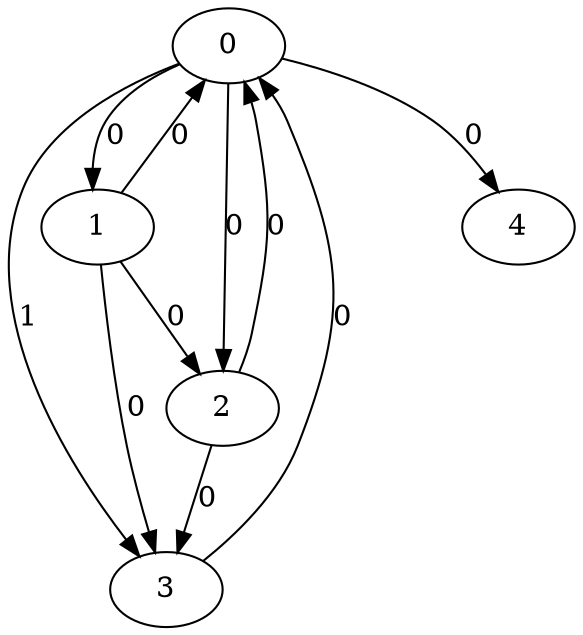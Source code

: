 // Source:2536 Canonical: -1 0 0 1 0 0 -1 0 0 -1 0 -1 -1 0 -1 0 -1 -1 -1 -1 -1 -1 -1 -1 -1
digraph HRA_from_2536_graph_000 {
  0 -> 1 [label="0"];
  0 -> 2 [label="0"];
  0 -> 3 [label="1"];
  1 -> 0 [label="0"];
  1 -> 2 [label="0"];
  1 -> 3 [label="0"];
  2 -> 0 [label="0"];
  2 -> 3 [label="0"];
  3 -> 0 [label="0"];
  0 -> 4 [label="0"];
}

// Source:2536 Canonical: -1 0 0 1 0 0 -1 0 0 -1 0 -1 -1 0 -1 0 -1 -1 -1 -1 0 -1 -1 -1 -1
digraph HRA_from_2536_graph_001 {
  0 -> 1 [label="0"];
  0 -> 2 [label="0"];
  0 -> 3 [label="1"];
  1 -> 0 [label="0"];
  1 -> 2 [label="0"];
  1 -> 3 [label="0"];
  2 -> 0 [label="0"];
  2 -> 3 [label="0"];
  3 -> 0 [label="0"];
  0 -> 4 [label="0"];
  4 -> 0 [label="0"];
}

// Source:2536 Canonical: -1 0 0 1 -1 0 -1 0 0 0 0 -1 -1 0 -1 0 -1 -1 -1 -1 -1 -1 -1 -1 -1
digraph HRA_from_2536_graph_002 {
  0 -> 1 [label="0"];
  0 -> 2 [label="0"];
  0 -> 3 [label="1"];
  1 -> 0 [label="0"];
  1 -> 2 [label="0"];
  1 -> 3 [label="0"];
  2 -> 0 [label="0"];
  2 -> 3 [label="0"];
  3 -> 0 [label="0"];
  1 -> 4 [label="0"];
}

// Source:2536 Canonical: -1 0 0 1 0 0 -1 0 0 0 0 -1 -1 0 -1 0 -1 -1 -1 -1 -1 -1 -1 -1 -1
digraph HRA_from_2536_graph_003 {
  0 -> 1 [label="0"];
  0 -> 2 [label="0"];
  0 -> 3 [label="1"];
  1 -> 0 [label="0"];
  1 -> 2 [label="0"];
  1 -> 3 [label="0"];
  2 -> 0 [label="0"];
  2 -> 3 [label="0"];
  3 -> 0 [label="0"];
  0 -> 4 [label="0"];
  1 -> 4 [label="0"];
}

// Source:2536 Canonical: -1 0 0 1 -1 0 -1 0 0 0 0 -1 -1 0 -1 0 -1 -1 -1 -1 0 -1 -1 -1 -1
digraph HRA_from_2536_graph_004 {
  0 -> 1 [label="0"];
  0 -> 2 [label="0"];
  0 -> 3 [label="1"];
  1 -> 0 [label="0"];
  1 -> 2 [label="0"];
  1 -> 3 [label="0"];
  2 -> 0 [label="0"];
  2 -> 3 [label="0"];
  3 -> 0 [label="0"];
  4 -> 0 [label="0"];
  1 -> 4 [label="0"];
}

// Source:2536 Canonical: -1 0 0 1 0 0 -1 0 0 0 0 -1 -1 0 -1 0 -1 -1 -1 -1 0 -1 -1 -1 -1
digraph HRA_from_2536_graph_005 {
  0 -> 1 [label="0"];
  0 -> 2 [label="0"];
  0 -> 3 [label="1"];
  1 -> 0 [label="0"];
  1 -> 2 [label="0"];
  1 -> 3 [label="0"];
  2 -> 0 [label="0"];
  2 -> 3 [label="0"];
  3 -> 0 [label="0"];
  0 -> 4 [label="0"];
  4 -> 0 [label="0"];
  1 -> 4 [label="0"];
}

// Source:2536 Canonical: -1 0 0 1 0 0 -1 0 0 -1 0 -1 -1 0 -1 0 -1 -1 -1 -1 -1 0 -1 -1 -1
digraph HRA_from_2536_graph_006 {
  0 -> 1 [label="0"];
  0 -> 2 [label="0"];
  0 -> 3 [label="1"];
  1 -> 0 [label="0"];
  1 -> 2 [label="0"];
  1 -> 3 [label="0"];
  2 -> 0 [label="0"];
  2 -> 3 [label="0"];
  3 -> 0 [label="0"];
  0 -> 4 [label="0"];
  4 -> 1 [label="0"];
}

// Source:2536 Canonical: -1 0 0 1 0 0 -1 0 0 -1 0 -1 -1 0 -1 0 -1 -1 -1 -1 0 0 -1 -1 -1
digraph HRA_from_2536_graph_007 {
  0 -> 1 [label="0"];
  0 -> 2 [label="0"];
  0 -> 3 [label="1"];
  1 -> 0 [label="0"];
  1 -> 2 [label="0"];
  1 -> 3 [label="0"];
  2 -> 0 [label="0"];
  2 -> 3 [label="0"];
  3 -> 0 [label="0"];
  0 -> 4 [label="0"];
  4 -> 0 [label="0"];
  4 -> 1 [label="0"];
}

// Source:2536 Canonical: -1 0 0 1 -1 0 -1 0 0 0 0 -1 -1 0 -1 0 -1 -1 -1 -1 -1 0 -1 -1 -1
digraph HRA_from_2536_graph_008 {
  0 -> 1 [label="0"];
  0 -> 2 [label="0"];
  0 -> 3 [label="1"];
  1 -> 0 [label="0"];
  1 -> 2 [label="0"];
  1 -> 3 [label="0"];
  2 -> 0 [label="0"];
  2 -> 3 [label="0"];
  3 -> 0 [label="0"];
  1 -> 4 [label="0"];
  4 -> 1 [label="0"];
}

// Source:2536 Canonical: -1 0 0 1 0 0 -1 0 0 0 0 -1 -1 0 -1 0 -1 -1 -1 -1 -1 0 -1 -1 -1
digraph HRA_from_2536_graph_009 {
  0 -> 1 [label="0"];
  0 -> 2 [label="0"];
  0 -> 3 [label="1"];
  1 -> 0 [label="0"];
  1 -> 2 [label="0"];
  1 -> 3 [label="0"];
  2 -> 0 [label="0"];
  2 -> 3 [label="0"];
  3 -> 0 [label="0"];
  0 -> 4 [label="0"];
  1 -> 4 [label="0"];
  4 -> 1 [label="0"];
}

// Source:2536 Canonical: -1 0 0 1 -1 0 -1 0 0 0 0 -1 -1 0 -1 0 -1 -1 -1 -1 0 0 -1 -1 -1
digraph HRA_from_2536_graph_010 {
  0 -> 1 [label="0"];
  0 -> 2 [label="0"];
  0 -> 3 [label="1"];
  1 -> 0 [label="0"];
  1 -> 2 [label="0"];
  1 -> 3 [label="0"];
  2 -> 0 [label="0"];
  2 -> 3 [label="0"];
  3 -> 0 [label="0"];
  4 -> 0 [label="0"];
  1 -> 4 [label="0"];
  4 -> 1 [label="0"];
}

// Source:2536 Canonical: -1 0 0 1 0 0 -1 0 0 0 0 -1 -1 0 -1 0 -1 -1 -1 -1 0 0 -1 -1 -1
digraph HRA_from_2536_graph_011 {
  0 -> 1 [label="0"];
  0 -> 2 [label="0"];
  0 -> 3 [label="1"];
  1 -> 0 [label="0"];
  1 -> 2 [label="0"];
  1 -> 3 [label="0"];
  2 -> 0 [label="0"];
  2 -> 3 [label="0"];
  3 -> 0 [label="0"];
  0 -> 4 [label="0"];
  4 -> 0 [label="0"];
  1 -> 4 [label="0"];
  4 -> 1 [label="0"];
}

// Source:2536 Canonical: -1 0 0 1 -1 0 -1 0 0 -1 0 -1 -1 0 0 0 -1 -1 -1 -1 -1 -1 -1 -1 -1
digraph HRA_from_2536_graph_012 {
  0 -> 1 [label="0"];
  0 -> 2 [label="0"];
  0 -> 3 [label="1"];
  1 -> 0 [label="0"];
  1 -> 2 [label="0"];
  1 -> 3 [label="0"];
  2 -> 0 [label="0"];
  2 -> 3 [label="0"];
  3 -> 0 [label="0"];
  2 -> 4 [label="0"];
}

// Source:2536 Canonical: -1 0 0 1 0 0 -1 0 0 -1 0 -1 -1 0 0 0 -1 -1 -1 -1 -1 -1 -1 -1 -1
digraph HRA_from_2536_graph_013 {
  0 -> 1 [label="0"];
  0 -> 2 [label="0"];
  0 -> 3 [label="1"];
  1 -> 0 [label="0"];
  1 -> 2 [label="0"];
  1 -> 3 [label="0"];
  2 -> 0 [label="0"];
  2 -> 3 [label="0"];
  3 -> 0 [label="0"];
  0 -> 4 [label="0"];
  2 -> 4 [label="0"];
}

// Source:2536 Canonical: -1 0 0 1 -1 0 -1 0 0 -1 0 -1 -1 0 0 0 -1 -1 -1 -1 0 -1 -1 -1 -1
digraph HRA_from_2536_graph_014 {
  0 -> 1 [label="0"];
  0 -> 2 [label="0"];
  0 -> 3 [label="1"];
  1 -> 0 [label="0"];
  1 -> 2 [label="0"];
  1 -> 3 [label="0"];
  2 -> 0 [label="0"];
  2 -> 3 [label="0"];
  3 -> 0 [label="0"];
  4 -> 0 [label="0"];
  2 -> 4 [label="0"];
}

// Source:2536 Canonical: -1 0 0 1 0 0 -1 0 0 -1 0 -1 -1 0 0 0 -1 -1 -1 -1 0 -1 -1 -1 -1
digraph HRA_from_2536_graph_015 {
  0 -> 1 [label="0"];
  0 -> 2 [label="0"];
  0 -> 3 [label="1"];
  1 -> 0 [label="0"];
  1 -> 2 [label="0"];
  1 -> 3 [label="0"];
  2 -> 0 [label="0"];
  2 -> 3 [label="0"];
  3 -> 0 [label="0"];
  0 -> 4 [label="0"];
  4 -> 0 [label="0"];
  2 -> 4 [label="0"];
}

// Source:2536 Canonical: -1 0 0 1 -1 0 -1 0 0 0 0 -1 -1 0 0 0 -1 -1 -1 -1 -1 -1 -1 -1 -1
digraph HRA_from_2536_graph_016 {
  0 -> 1 [label="0"];
  0 -> 2 [label="0"];
  0 -> 3 [label="1"];
  1 -> 0 [label="0"];
  1 -> 2 [label="0"];
  1 -> 3 [label="0"];
  2 -> 0 [label="0"];
  2 -> 3 [label="0"];
  3 -> 0 [label="0"];
  1 -> 4 [label="0"];
  2 -> 4 [label="0"];
}

// Source:2536 Canonical: -1 0 0 1 0 0 -1 0 0 0 0 -1 -1 0 0 0 -1 -1 -1 -1 -1 -1 -1 -1 -1
digraph HRA_from_2536_graph_017 {
  0 -> 1 [label="0"];
  0 -> 2 [label="0"];
  0 -> 3 [label="1"];
  1 -> 0 [label="0"];
  1 -> 2 [label="0"];
  1 -> 3 [label="0"];
  2 -> 0 [label="0"];
  2 -> 3 [label="0"];
  3 -> 0 [label="0"];
  0 -> 4 [label="0"];
  1 -> 4 [label="0"];
  2 -> 4 [label="0"];
}

// Source:2536 Canonical: -1 0 0 1 -1 0 -1 0 0 0 0 -1 -1 0 0 0 -1 -1 -1 -1 0 -1 -1 -1 -1
digraph HRA_from_2536_graph_018 {
  0 -> 1 [label="0"];
  0 -> 2 [label="0"];
  0 -> 3 [label="1"];
  1 -> 0 [label="0"];
  1 -> 2 [label="0"];
  1 -> 3 [label="0"];
  2 -> 0 [label="0"];
  2 -> 3 [label="0"];
  3 -> 0 [label="0"];
  4 -> 0 [label="0"];
  1 -> 4 [label="0"];
  2 -> 4 [label="0"];
}

// Source:2536 Canonical: -1 0 0 1 0 0 -1 0 0 0 0 -1 -1 0 0 0 -1 -1 -1 -1 0 -1 -1 -1 -1
digraph HRA_from_2536_graph_019 {
  0 -> 1 [label="0"];
  0 -> 2 [label="0"];
  0 -> 3 [label="1"];
  1 -> 0 [label="0"];
  1 -> 2 [label="0"];
  1 -> 3 [label="0"];
  2 -> 0 [label="0"];
  2 -> 3 [label="0"];
  3 -> 0 [label="0"];
  0 -> 4 [label="0"];
  4 -> 0 [label="0"];
  1 -> 4 [label="0"];
  2 -> 4 [label="0"];
}

// Source:2536 Canonical: -1 0 0 1 -1 0 -1 0 0 -1 0 -1 -1 0 0 0 -1 -1 -1 -1 -1 0 -1 -1 -1
digraph HRA_from_2536_graph_020 {
  0 -> 1 [label="0"];
  0 -> 2 [label="0"];
  0 -> 3 [label="1"];
  1 -> 0 [label="0"];
  1 -> 2 [label="0"];
  1 -> 3 [label="0"];
  2 -> 0 [label="0"];
  2 -> 3 [label="0"];
  3 -> 0 [label="0"];
  4 -> 1 [label="0"];
  2 -> 4 [label="0"];
}

// Source:2536 Canonical: -1 0 0 1 0 0 -1 0 0 -1 0 -1 -1 0 0 0 -1 -1 -1 -1 -1 0 -1 -1 -1
digraph HRA_from_2536_graph_021 {
  0 -> 1 [label="0"];
  0 -> 2 [label="0"];
  0 -> 3 [label="1"];
  1 -> 0 [label="0"];
  1 -> 2 [label="0"];
  1 -> 3 [label="0"];
  2 -> 0 [label="0"];
  2 -> 3 [label="0"];
  3 -> 0 [label="0"];
  0 -> 4 [label="0"];
  4 -> 1 [label="0"];
  2 -> 4 [label="0"];
}

// Source:2536 Canonical: -1 0 0 1 -1 0 -1 0 0 -1 0 -1 -1 0 0 0 -1 -1 -1 -1 0 0 -1 -1 -1
digraph HRA_from_2536_graph_022 {
  0 -> 1 [label="0"];
  0 -> 2 [label="0"];
  0 -> 3 [label="1"];
  1 -> 0 [label="0"];
  1 -> 2 [label="0"];
  1 -> 3 [label="0"];
  2 -> 0 [label="0"];
  2 -> 3 [label="0"];
  3 -> 0 [label="0"];
  4 -> 0 [label="0"];
  4 -> 1 [label="0"];
  2 -> 4 [label="0"];
}

// Source:2536 Canonical: -1 0 0 1 0 0 -1 0 0 -1 0 -1 -1 0 0 0 -1 -1 -1 -1 0 0 -1 -1 -1
digraph HRA_from_2536_graph_023 {
  0 -> 1 [label="0"];
  0 -> 2 [label="0"];
  0 -> 3 [label="1"];
  1 -> 0 [label="0"];
  1 -> 2 [label="0"];
  1 -> 3 [label="0"];
  2 -> 0 [label="0"];
  2 -> 3 [label="0"];
  3 -> 0 [label="0"];
  0 -> 4 [label="0"];
  4 -> 0 [label="0"];
  4 -> 1 [label="0"];
  2 -> 4 [label="0"];
}

// Source:2536 Canonical: -1 0 0 1 -1 0 -1 0 0 0 0 -1 -1 0 0 0 -1 -1 -1 -1 -1 0 -1 -1 -1
digraph HRA_from_2536_graph_024 {
  0 -> 1 [label="0"];
  0 -> 2 [label="0"];
  0 -> 3 [label="1"];
  1 -> 0 [label="0"];
  1 -> 2 [label="0"];
  1 -> 3 [label="0"];
  2 -> 0 [label="0"];
  2 -> 3 [label="0"];
  3 -> 0 [label="0"];
  1 -> 4 [label="0"];
  4 -> 1 [label="0"];
  2 -> 4 [label="0"];
}

// Source:2536 Canonical: -1 0 0 1 0 0 -1 0 0 0 0 -1 -1 0 0 0 -1 -1 -1 -1 -1 0 -1 -1 -1
digraph HRA_from_2536_graph_025 {
  0 -> 1 [label="0"];
  0 -> 2 [label="0"];
  0 -> 3 [label="1"];
  1 -> 0 [label="0"];
  1 -> 2 [label="0"];
  1 -> 3 [label="0"];
  2 -> 0 [label="0"];
  2 -> 3 [label="0"];
  3 -> 0 [label="0"];
  0 -> 4 [label="0"];
  1 -> 4 [label="0"];
  4 -> 1 [label="0"];
  2 -> 4 [label="0"];
}

// Source:2536 Canonical: -1 0 0 1 -1 0 -1 0 0 0 0 -1 -1 0 0 0 -1 -1 -1 -1 0 0 -1 -1 -1
digraph HRA_from_2536_graph_026 {
  0 -> 1 [label="0"];
  0 -> 2 [label="0"];
  0 -> 3 [label="1"];
  1 -> 0 [label="0"];
  1 -> 2 [label="0"];
  1 -> 3 [label="0"];
  2 -> 0 [label="0"];
  2 -> 3 [label="0"];
  3 -> 0 [label="0"];
  4 -> 0 [label="0"];
  1 -> 4 [label="0"];
  4 -> 1 [label="0"];
  2 -> 4 [label="0"];
}

// Source:2536 Canonical: -1 0 0 1 0 0 -1 0 0 0 0 -1 -1 0 0 0 -1 -1 -1 -1 0 0 -1 -1 -1
digraph HRA_from_2536_graph_027 {
  0 -> 1 [label="0"];
  0 -> 2 [label="0"];
  0 -> 3 [label="1"];
  1 -> 0 [label="0"];
  1 -> 2 [label="0"];
  1 -> 3 [label="0"];
  2 -> 0 [label="0"];
  2 -> 3 [label="0"];
  3 -> 0 [label="0"];
  0 -> 4 [label="0"];
  4 -> 0 [label="0"];
  1 -> 4 [label="0"];
  4 -> 1 [label="0"];
  2 -> 4 [label="0"];
}

// Source:2536 Canonical: -1 0 0 1 0 0 -1 0 0 -1 0 -1 -1 0 -1 0 -1 -1 -1 -1 -1 -1 0 -1 -1
digraph HRA_from_2536_graph_028 {
  0 -> 1 [label="0"];
  0 -> 2 [label="0"];
  0 -> 3 [label="1"];
  1 -> 0 [label="0"];
  1 -> 2 [label="0"];
  1 -> 3 [label="0"];
  2 -> 0 [label="0"];
  2 -> 3 [label="0"];
  3 -> 0 [label="0"];
  0 -> 4 [label="0"];
  4 -> 2 [label="0"];
}

// Source:2536 Canonical: -1 0 0 1 0 0 -1 0 0 -1 0 -1 -1 0 -1 0 -1 -1 -1 -1 0 -1 0 -1 -1
digraph HRA_from_2536_graph_029 {
  0 -> 1 [label="0"];
  0 -> 2 [label="0"];
  0 -> 3 [label="1"];
  1 -> 0 [label="0"];
  1 -> 2 [label="0"];
  1 -> 3 [label="0"];
  2 -> 0 [label="0"];
  2 -> 3 [label="0"];
  3 -> 0 [label="0"];
  0 -> 4 [label="0"];
  4 -> 0 [label="0"];
  4 -> 2 [label="0"];
}

// Source:2536 Canonical: -1 0 0 1 -1 0 -1 0 0 0 0 -1 -1 0 -1 0 -1 -1 -1 -1 -1 -1 0 -1 -1
digraph HRA_from_2536_graph_030 {
  0 -> 1 [label="0"];
  0 -> 2 [label="0"];
  0 -> 3 [label="1"];
  1 -> 0 [label="0"];
  1 -> 2 [label="0"];
  1 -> 3 [label="0"];
  2 -> 0 [label="0"];
  2 -> 3 [label="0"];
  3 -> 0 [label="0"];
  1 -> 4 [label="0"];
  4 -> 2 [label="0"];
}

// Source:2536 Canonical: -1 0 0 1 0 0 -1 0 0 0 0 -1 -1 0 -1 0 -1 -1 -1 -1 -1 -1 0 -1 -1
digraph HRA_from_2536_graph_031 {
  0 -> 1 [label="0"];
  0 -> 2 [label="0"];
  0 -> 3 [label="1"];
  1 -> 0 [label="0"];
  1 -> 2 [label="0"];
  1 -> 3 [label="0"];
  2 -> 0 [label="0"];
  2 -> 3 [label="0"];
  3 -> 0 [label="0"];
  0 -> 4 [label="0"];
  1 -> 4 [label="0"];
  4 -> 2 [label="0"];
}

// Source:2536 Canonical: -1 0 0 1 -1 0 -1 0 0 0 0 -1 -1 0 -1 0 -1 -1 -1 -1 0 -1 0 -1 -1
digraph HRA_from_2536_graph_032 {
  0 -> 1 [label="0"];
  0 -> 2 [label="0"];
  0 -> 3 [label="1"];
  1 -> 0 [label="0"];
  1 -> 2 [label="0"];
  1 -> 3 [label="0"];
  2 -> 0 [label="0"];
  2 -> 3 [label="0"];
  3 -> 0 [label="0"];
  4 -> 0 [label="0"];
  1 -> 4 [label="0"];
  4 -> 2 [label="0"];
}

// Source:2536 Canonical: -1 0 0 1 0 0 -1 0 0 0 0 -1 -1 0 -1 0 -1 -1 -1 -1 0 -1 0 -1 -1
digraph HRA_from_2536_graph_033 {
  0 -> 1 [label="0"];
  0 -> 2 [label="0"];
  0 -> 3 [label="1"];
  1 -> 0 [label="0"];
  1 -> 2 [label="0"];
  1 -> 3 [label="0"];
  2 -> 0 [label="0"];
  2 -> 3 [label="0"];
  3 -> 0 [label="0"];
  0 -> 4 [label="0"];
  4 -> 0 [label="0"];
  1 -> 4 [label="0"];
  4 -> 2 [label="0"];
}

// Source:2536 Canonical: -1 0 0 1 0 0 -1 0 0 -1 0 -1 -1 0 -1 0 -1 -1 -1 -1 -1 0 0 -1 -1
digraph HRA_from_2536_graph_034 {
  0 -> 1 [label="0"];
  0 -> 2 [label="0"];
  0 -> 3 [label="1"];
  1 -> 0 [label="0"];
  1 -> 2 [label="0"];
  1 -> 3 [label="0"];
  2 -> 0 [label="0"];
  2 -> 3 [label="0"];
  3 -> 0 [label="0"];
  0 -> 4 [label="0"];
  4 -> 1 [label="0"];
  4 -> 2 [label="0"];
}

// Source:2536 Canonical: -1 0 0 1 0 0 -1 0 0 -1 0 -1 -1 0 -1 0 -1 -1 -1 -1 0 0 0 -1 -1
digraph HRA_from_2536_graph_035 {
  0 -> 1 [label="0"];
  0 -> 2 [label="0"];
  0 -> 3 [label="1"];
  1 -> 0 [label="0"];
  1 -> 2 [label="0"];
  1 -> 3 [label="0"];
  2 -> 0 [label="0"];
  2 -> 3 [label="0"];
  3 -> 0 [label="0"];
  0 -> 4 [label="0"];
  4 -> 0 [label="0"];
  4 -> 1 [label="0"];
  4 -> 2 [label="0"];
}

// Source:2536 Canonical: -1 0 0 1 -1 0 -1 0 0 0 0 -1 -1 0 -1 0 -1 -1 -1 -1 -1 0 0 -1 -1
digraph HRA_from_2536_graph_036 {
  0 -> 1 [label="0"];
  0 -> 2 [label="0"];
  0 -> 3 [label="1"];
  1 -> 0 [label="0"];
  1 -> 2 [label="0"];
  1 -> 3 [label="0"];
  2 -> 0 [label="0"];
  2 -> 3 [label="0"];
  3 -> 0 [label="0"];
  1 -> 4 [label="0"];
  4 -> 1 [label="0"];
  4 -> 2 [label="0"];
}

// Source:2536 Canonical: -1 0 0 1 0 0 -1 0 0 0 0 -1 -1 0 -1 0 -1 -1 -1 -1 -1 0 0 -1 -1
digraph HRA_from_2536_graph_037 {
  0 -> 1 [label="0"];
  0 -> 2 [label="0"];
  0 -> 3 [label="1"];
  1 -> 0 [label="0"];
  1 -> 2 [label="0"];
  1 -> 3 [label="0"];
  2 -> 0 [label="0"];
  2 -> 3 [label="0"];
  3 -> 0 [label="0"];
  0 -> 4 [label="0"];
  1 -> 4 [label="0"];
  4 -> 1 [label="0"];
  4 -> 2 [label="0"];
}

// Source:2536 Canonical: -1 0 0 1 -1 0 -1 0 0 0 0 -1 -1 0 -1 0 -1 -1 -1 -1 0 0 0 -1 -1
digraph HRA_from_2536_graph_038 {
  0 -> 1 [label="0"];
  0 -> 2 [label="0"];
  0 -> 3 [label="1"];
  1 -> 0 [label="0"];
  1 -> 2 [label="0"];
  1 -> 3 [label="0"];
  2 -> 0 [label="0"];
  2 -> 3 [label="0"];
  3 -> 0 [label="0"];
  4 -> 0 [label="0"];
  1 -> 4 [label="0"];
  4 -> 1 [label="0"];
  4 -> 2 [label="0"];
}

// Source:2536 Canonical: -1 0 0 1 0 0 -1 0 0 0 0 -1 -1 0 -1 0 -1 -1 -1 -1 0 0 0 -1 -1
digraph HRA_from_2536_graph_039 {
  0 -> 1 [label="0"];
  0 -> 2 [label="0"];
  0 -> 3 [label="1"];
  1 -> 0 [label="0"];
  1 -> 2 [label="0"];
  1 -> 3 [label="0"];
  2 -> 0 [label="0"];
  2 -> 3 [label="0"];
  3 -> 0 [label="0"];
  0 -> 4 [label="0"];
  4 -> 0 [label="0"];
  1 -> 4 [label="0"];
  4 -> 1 [label="0"];
  4 -> 2 [label="0"];
}

// Source:2536 Canonical: -1 0 0 1 -1 0 -1 0 0 -1 0 -1 -1 0 0 0 -1 -1 -1 -1 -1 -1 0 -1 -1
digraph HRA_from_2536_graph_040 {
  0 -> 1 [label="0"];
  0 -> 2 [label="0"];
  0 -> 3 [label="1"];
  1 -> 0 [label="0"];
  1 -> 2 [label="0"];
  1 -> 3 [label="0"];
  2 -> 0 [label="0"];
  2 -> 3 [label="0"];
  3 -> 0 [label="0"];
  2 -> 4 [label="0"];
  4 -> 2 [label="0"];
}

// Source:2536 Canonical: -1 0 0 1 0 0 -1 0 0 -1 0 -1 -1 0 0 0 -1 -1 -1 -1 -1 -1 0 -1 -1
digraph HRA_from_2536_graph_041 {
  0 -> 1 [label="0"];
  0 -> 2 [label="0"];
  0 -> 3 [label="1"];
  1 -> 0 [label="0"];
  1 -> 2 [label="0"];
  1 -> 3 [label="0"];
  2 -> 0 [label="0"];
  2 -> 3 [label="0"];
  3 -> 0 [label="0"];
  0 -> 4 [label="0"];
  2 -> 4 [label="0"];
  4 -> 2 [label="0"];
}

// Source:2536 Canonical: -1 0 0 1 -1 0 -1 0 0 -1 0 -1 -1 0 0 0 -1 -1 -1 -1 0 -1 0 -1 -1
digraph HRA_from_2536_graph_042 {
  0 -> 1 [label="0"];
  0 -> 2 [label="0"];
  0 -> 3 [label="1"];
  1 -> 0 [label="0"];
  1 -> 2 [label="0"];
  1 -> 3 [label="0"];
  2 -> 0 [label="0"];
  2 -> 3 [label="0"];
  3 -> 0 [label="0"];
  4 -> 0 [label="0"];
  2 -> 4 [label="0"];
  4 -> 2 [label="0"];
}

// Source:2536 Canonical: -1 0 0 1 0 0 -1 0 0 -1 0 -1 -1 0 0 0 -1 -1 -1 -1 0 -1 0 -1 -1
digraph HRA_from_2536_graph_043 {
  0 -> 1 [label="0"];
  0 -> 2 [label="0"];
  0 -> 3 [label="1"];
  1 -> 0 [label="0"];
  1 -> 2 [label="0"];
  1 -> 3 [label="0"];
  2 -> 0 [label="0"];
  2 -> 3 [label="0"];
  3 -> 0 [label="0"];
  0 -> 4 [label="0"];
  4 -> 0 [label="0"];
  2 -> 4 [label="0"];
  4 -> 2 [label="0"];
}

// Source:2536 Canonical: -1 0 0 1 -1 0 -1 0 0 0 0 -1 -1 0 0 0 -1 -1 -1 -1 -1 -1 0 -1 -1
digraph HRA_from_2536_graph_044 {
  0 -> 1 [label="0"];
  0 -> 2 [label="0"];
  0 -> 3 [label="1"];
  1 -> 0 [label="0"];
  1 -> 2 [label="0"];
  1 -> 3 [label="0"];
  2 -> 0 [label="0"];
  2 -> 3 [label="0"];
  3 -> 0 [label="0"];
  1 -> 4 [label="0"];
  2 -> 4 [label="0"];
  4 -> 2 [label="0"];
}

// Source:2536 Canonical: -1 0 0 1 0 0 -1 0 0 0 0 -1 -1 0 0 0 -1 -1 -1 -1 -1 -1 0 -1 -1
digraph HRA_from_2536_graph_045 {
  0 -> 1 [label="0"];
  0 -> 2 [label="0"];
  0 -> 3 [label="1"];
  1 -> 0 [label="0"];
  1 -> 2 [label="0"];
  1 -> 3 [label="0"];
  2 -> 0 [label="0"];
  2 -> 3 [label="0"];
  3 -> 0 [label="0"];
  0 -> 4 [label="0"];
  1 -> 4 [label="0"];
  2 -> 4 [label="0"];
  4 -> 2 [label="0"];
}

// Source:2536 Canonical: -1 0 0 1 -1 0 -1 0 0 0 0 -1 -1 0 0 0 -1 -1 -1 -1 0 -1 0 -1 -1
digraph HRA_from_2536_graph_046 {
  0 -> 1 [label="0"];
  0 -> 2 [label="0"];
  0 -> 3 [label="1"];
  1 -> 0 [label="0"];
  1 -> 2 [label="0"];
  1 -> 3 [label="0"];
  2 -> 0 [label="0"];
  2 -> 3 [label="0"];
  3 -> 0 [label="0"];
  4 -> 0 [label="0"];
  1 -> 4 [label="0"];
  2 -> 4 [label="0"];
  4 -> 2 [label="0"];
}

// Source:2536 Canonical: -1 0 0 1 0 0 -1 0 0 0 0 -1 -1 0 0 0 -1 -1 -1 -1 0 -1 0 -1 -1
digraph HRA_from_2536_graph_047 {
  0 -> 1 [label="0"];
  0 -> 2 [label="0"];
  0 -> 3 [label="1"];
  1 -> 0 [label="0"];
  1 -> 2 [label="0"];
  1 -> 3 [label="0"];
  2 -> 0 [label="0"];
  2 -> 3 [label="0"];
  3 -> 0 [label="0"];
  0 -> 4 [label="0"];
  4 -> 0 [label="0"];
  1 -> 4 [label="0"];
  2 -> 4 [label="0"];
  4 -> 2 [label="0"];
}

// Source:2536 Canonical: -1 0 0 1 -1 0 -1 0 0 -1 0 -1 -1 0 0 0 -1 -1 -1 -1 -1 0 0 -1 -1
digraph HRA_from_2536_graph_048 {
  0 -> 1 [label="0"];
  0 -> 2 [label="0"];
  0 -> 3 [label="1"];
  1 -> 0 [label="0"];
  1 -> 2 [label="0"];
  1 -> 3 [label="0"];
  2 -> 0 [label="0"];
  2 -> 3 [label="0"];
  3 -> 0 [label="0"];
  4 -> 1 [label="0"];
  2 -> 4 [label="0"];
  4 -> 2 [label="0"];
}

// Source:2536 Canonical: -1 0 0 1 0 0 -1 0 0 -1 0 -1 -1 0 0 0 -1 -1 -1 -1 -1 0 0 -1 -1
digraph HRA_from_2536_graph_049 {
  0 -> 1 [label="0"];
  0 -> 2 [label="0"];
  0 -> 3 [label="1"];
  1 -> 0 [label="0"];
  1 -> 2 [label="0"];
  1 -> 3 [label="0"];
  2 -> 0 [label="0"];
  2 -> 3 [label="0"];
  3 -> 0 [label="0"];
  0 -> 4 [label="0"];
  4 -> 1 [label="0"];
  2 -> 4 [label="0"];
  4 -> 2 [label="0"];
}

// Source:2536 Canonical: -1 0 0 1 -1 0 -1 0 0 -1 0 -1 -1 0 0 0 -1 -1 -1 -1 0 0 0 -1 -1
digraph HRA_from_2536_graph_050 {
  0 -> 1 [label="0"];
  0 -> 2 [label="0"];
  0 -> 3 [label="1"];
  1 -> 0 [label="0"];
  1 -> 2 [label="0"];
  1 -> 3 [label="0"];
  2 -> 0 [label="0"];
  2 -> 3 [label="0"];
  3 -> 0 [label="0"];
  4 -> 0 [label="0"];
  4 -> 1 [label="0"];
  2 -> 4 [label="0"];
  4 -> 2 [label="0"];
}

// Source:2536 Canonical: -1 0 0 1 0 0 -1 0 0 -1 0 -1 -1 0 0 0 -1 -1 -1 -1 0 0 0 -1 -1
digraph HRA_from_2536_graph_051 {
  0 -> 1 [label="0"];
  0 -> 2 [label="0"];
  0 -> 3 [label="1"];
  1 -> 0 [label="0"];
  1 -> 2 [label="0"];
  1 -> 3 [label="0"];
  2 -> 0 [label="0"];
  2 -> 3 [label="0"];
  3 -> 0 [label="0"];
  0 -> 4 [label="0"];
  4 -> 0 [label="0"];
  4 -> 1 [label="0"];
  2 -> 4 [label="0"];
  4 -> 2 [label="0"];
}

// Source:2536 Canonical: -1 0 0 1 -1 0 -1 0 0 0 0 -1 -1 0 0 0 -1 -1 -1 -1 -1 0 0 -1 -1
digraph HRA_from_2536_graph_052 {
  0 -> 1 [label="0"];
  0 -> 2 [label="0"];
  0 -> 3 [label="1"];
  1 -> 0 [label="0"];
  1 -> 2 [label="0"];
  1 -> 3 [label="0"];
  2 -> 0 [label="0"];
  2 -> 3 [label="0"];
  3 -> 0 [label="0"];
  1 -> 4 [label="0"];
  4 -> 1 [label="0"];
  2 -> 4 [label="0"];
  4 -> 2 [label="0"];
}

// Source:2536 Canonical: -1 0 0 1 0 0 -1 0 0 0 0 -1 -1 0 0 0 -1 -1 -1 -1 -1 0 0 -1 -1
digraph HRA_from_2536_graph_053 {
  0 -> 1 [label="0"];
  0 -> 2 [label="0"];
  0 -> 3 [label="1"];
  1 -> 0 [label="0"];
  1 -> 2 [label="0"];
  1 -> 3 [label="0"];
  2 -> 0 [label="0"];
  2 -> 3 [label="0"];
  3 -> 0 [label="0"];
  0 -> 4 [label="0"];
  1 -> 4 [label="0"];
  4 -> 1 [label="0"];
  2 -> 4 [label="0"];
  4 -> 2 [label="0"];
}

// Source:2536 Canonical: -1 0 0 1 -1 0 -1 0 0 0 0 -1 -1 0 0 0 -1 -1 -1 -1 0 0 0 -1 -1
digraph HRA_from_2536_graph_054 {
  0 -> 1 [label="0"];
  0 -> 2 [label="0"];
  0 -> 3 [label="1"];
  1 -> 0 [label="0"];
  1 -> 2 [label="0"];
  1 -> 3 [label="0"];
  2 -> 0 [label="0"];
  2 -> 3 [label="0"];
  3 -> 0 [label="0"];
  4 -> 0 [label="0"];
  1 -> 4 [label="0"];
  4 -> 1 [label="0"];
  2 -> 4 [label="0"];
  4 -> 2 [label="0"];
}

// Source:2536 Canonical: -1 0 0 1 0 0 -1 0 0 0 0 -1 -1 0 0 0 -1 -1 -1 -1 0 0 0 -1 -1
digraph HRA_from_2536_graph_055 {
  0 -> 1 [label="0"];
  0 -> 2 [label="0"];
  0 -> 3 [label="1"];
  1 -> 0 [label="0"];
  1 -> 2 [label="0"];
  1 -> 3 [label="0"];
  2 -> 0 [label="0"];
  2 -> 3 [label="0"];
  3 -> 0 [label="0"];
  0 -> 4 [label="0"];
  4 -> 0 [label="0"];
  1 -> 4 [label="0"];
  4 -> 1 [label="0"];
  2 -> 4 [label="0"];
  4 -> 2 [label="0"];
}

// Source:2536 Canonical: -1 0 0 1 -1 0 -1 0 0 -1 0 -1 -1 0 -1 0 -1 -1 -1 0 -1 -1 -1 -1 -1
digraph HRA_from_2536_graph_056 {
  0 -> 1 [label="0"];
  0 -> 2 [label="0"];
  0 -> 3 [label="1"];
  1 -> 0 [label="0"];
  1 -> 2 [label="0"];
  1 -> 3 [label="0"];
  2 -> 0 [label="0"];
  2 -> 3 [label="0"];
  3 -> 0 [label="0"];
  3 -> 4 [label="0"];
}

// Source:2536 Canonical: -1 0 0 1 0 0 -1 0 0 -1 0 -1 -1 0 -1 0 -1 -1 -1 0 -1 -1 -1 -1 -1
digraph HRA_from_2536_graph_057 {
  0 -> 1 [label="0"];
  0 -> 2 [label="0"];
  0 -> 3 [label="1"];
  1 -> 0 [label="0"];
  1 -> 2 [label="0"];
  1 -> 3 [label="0"];
  2 -> 0 [label="0"];
  2 -> 3 [label="0"];
  3 -> 0 [label="0"];
  0 -> 4 [label="0"];
  3 -> 4 [label="0"];
}

// Source:2536 Canonical: -1 0 0 1 -1 0 -1 0 0 -1 0 -1 -1 0 -1 0 -1 -1 -1 0 0 -1 -1 -1 -1
digraph HRA_from_2536_graph_058 {
  0 -> 1 [label="0"];
  0 -> 2 [label="0"];
  0 -> 3 [label="1"];
  1 -> 0 [label="0"];
  1 -> 2 [label="0"];
  1 -> 3 [label="0"];
  2 -> 0 [label="0"];
  2 -> 3 [label="0"];
  3 -> 0 [label="0"];
  4 -> 0 [label="0"];
  3 -> 4 [label="0"];
}

// Source:2536 Canonical: -1 0 0 1 0 0 -1 0 0 -1 0 -1 -1 0 -1 0 -1 -1 -1 0 0 -1 -1 -1 -1
digraph HRA_from_2536_graph_059 {
  0 -> 1 [label="0"];
  0 -> 2 [label="0"];
  0 -> 3 [label="1"];
  1 -> 0 [label="0"];
  1 -> 2 [label="0"];
  1 -> 3 [label="0"];
  2 -> 0 [label="0"];
  2 -> 3 [label="0"];
  3 -> 0 [label="0"];
  0 -> 4 [label="0"];
  4 -> 0 [label="0"];
  3 -> 4 [label="0"];
}

// Source:2536 Canonical: -1 0 0 1 -1 0 -1 0 0 0 0 -1 -1 0 -1 0 -1 -1 -1 0 -1 -1 -1 -1 -1
digraph HRA_from_2536_graph_060 {
  0 -> 1 [label="0"];
  0 -> 2 [label="0"];
  0 -> 3 [label="1"];
  1 -> 0 [label="0"];
  1 -> 2 [label="0"];
  1 -> 3 [label="0"];
  2 -> 0 [label="0"];
  2 -> 3 [label="0"];
  3 -> 0 [label="0"];
  1 -> 4 [label="0"];
  3 -> 4 [label="0"];
}

// Source:2536 Canonical: -1 0 0 1 0 0 -1 0 0 0 0 -1 -1 0 -1 0 -1 -1 -1 0 -1 -1 -1 -1 -1
digraph HRA_from_2536_graph_061 {
  0 -> 1 [label="0"];
  0 -> 2 [label="0"];
  0 -> 3 [label="1"];
  1 -> 0 [label="0"];
  1 -> 2 [label="0"];
  1 -> 3 [label="0"];
  2 -> 0 [label="0"];
  2 -> 3 [label="0"];
  3 -> 0 [label="0"];
  0 -> 4 [label="0"];
  1 -> 4 [label="0"];
  3 -> 4 [label="0"];
}

// Source:2536 Canonical: -1 0 0 1 -1 0 -1 0 0 0 0 -1 -1 0 -1 0 -1 -1 -1 0 0 -1 -1 -1 -1
digraph HRA_from_2536_graph_062 {
  0 -> 1 [label="0"];
  0 -> 2 [label="0"];
  0 -> 3 [label="1"];
  1 -> 0 [label="0"];
  1 -> 2 [label="0"];
  1 -> 3 [label="0"];
  2 -> 0 [label="0"];
  2 -> 3 [label="0"];
  3 -> 0 [label="0"];
  4 -> 0 [label="0"];
  1 -> 4 [label="0"];
  3 -> 4 [label="0"];
}

// Source:2536 Canonical: -1 0 0 1 0 0 -1 0 0 0 0 -1 -1 0 -1 0 -1 -1 -1 0 0 -1 -1 -1 -1
digraph HRA_from_2536_graph_063 {
  0 -> 1 [label="0"];
  0 -> 2 [label="0"];
  0 -> 3 [label="1"];
  1 -> 0 [label="0"];
  1 -> 2 [label="0"];
  1 -> 3 [label="0"];
  2 -> 0 [label="0"];
  2 -> 3 [label="0"];
  3 -> 0 [label="0"];
  0 -> 4 [label="0"];
  4 -> 0 [label="0"];
  1 -> 4 [label="0"];
  3 -> 4 [label="0"];
}

// Source:2536 Canonical: -1 0 0 1 -1 0 -1 0 0 -1 0 -1 -1 0 -1 0 -1 -1 -1 0 -1 0 -1 -1 -1
digraph HRA_from_2536_graph_064 {
  0 -> 1 [label="0"];
  0 -> 2 [label="0"];
  0 -> 3 [label="1"];
  1 -> 0 [label="0"];
  1 -> 2 [label="0"];
  1 -> 3 [label="0"];
  2 -> 0 [label="0"];
  2 -> 3 [label="0"];
  3 -> 0 [label="0"];
  4 -> 1 [label="0"];
  3 -> 4 [label="0"];
}

// Source:2536 Canonical: -1 0 0 1 0 0 -1 0 0 -1 0 -1 -1 0 -1 0 -1 -1 -1 0 -1 0 -1 -1 -1
digraph HRA_from_2536_graph_065 {
  0 -> 1 [label="0"];
  0 -> 2 [label="0"];
  0 -> 3 [label="1"];
  1 -> 0 [label="0"];
  1 -> 2 [label="0"];
  1 -> 3 [label="0"];
  2 -> 0 [label="0"];
  2 -> 3 [label="0"];
  3 -> 0 [label="0"];
  0 -> 4 [label="0"];
  4 -> 1 [label="0"];
  3 -> 4 [label="0"];
}

// Source:2536 Canonical: -1 0 0 1 -1 0 -1 0 0 -1 0 -1 -1 0 -1 0 -1 -1 -1 0 0 0 -1 -1 -1
digraph HRA_from_2536_graph_066 {
  0 -> 1 [label="0"];
  0 -> 2 [label="0"];
  0 -> 3 [label="1"];
  1 -> 0 [label="0"];
  1 -> 2 [label="0"];
  1 -> 3 [label="0"];
  2 -> 0 [label="0"];
  2 -> 3 [label="0"];
  3 -> 0 [label="0"];
  4 -> 0 [label="0"];
  4 -> 1 [label="0"];
  3 -> 4 [label="0"];
}

// Source:2536 Canonical: -1 0 0 1 0 0 -1 0 0 -1 0 -1 -1 0 -1 0 -1 -1 -1 0 0 0 -1 -1 -1
digraph HRA_from_2536_graph_067 {
  0 -> 1 [label="0"];
  0 -> 2 [label="0"];
  0 -> 3 [label="1"];
  1 -> 0 [label="0"];
  1 -> 2 [label="0"];
  1 -> 3 [label="0"];
  2 -> 0 [label="0"];
  2 -> 3 [label="0"];
  3 -> 0 [label="0"];
  0 -> 4 [label="0"];
  4 -> 0 [label="0"];
  4 -> 1 [label="0"];
  3 -> 4 [label="0"];
}

// Source:2536 Canonical: -1 0 0 1 -1 0 -1 0 0 0 0 -1 -1 0 -1 0 -1 -1 -1 0 -1 0 -1 -1 -1
digraph HRA_from_2536_graph_068 {
  0 -> 1 [label="0"];
  0 -> 2 [label="0"];
  0 -> 3 [label="1"];
  1 -> 0 [label="0"];
  1 -> 2 [label="0"];
  1 -> 3 [label="0"];
  2 -> 0 [label="0"];
  2 -> 3 [label="0"];
  3 -> 0 [label="0"];
  1 -> 4 [label="0"];
  4 -> 1 [label="0"];
  3 -> 4 [label="0"];
}

// Source:2536 Canonical: -1 0 0 1 0 0 -1 0 0 0 0 -1 -1 0 -1 0 -1 -1 -1 0 -1 0 -1 -1 -1
digraph HRA_from_2536_graph_069 {
  0 -> 1 [label="0"];
  0 -> 2 [label="0"];
  0 -> 3 [label="1"];
  1 -> 0 [label="0"];
  1 -> 2 [label="0"];
  1 -> 3 [label="0"];
  2 -> 0 [label="0"];
  2 -> 3 [label="0"];
  3 -> 0 [label="0"];
  0 -> 4 [label="0"];
  1 -> 4 [label="0"];
  4 -> 1 [label="0"];
  3 -> 4 [label="0"];
}

// Source:2536 Canonical: -1 0 0 1 -1 0 -1 0 0 0 0 -1 -1 0 -1 0 -1 -1 -1 0 0 0 -1 -1 -1
digraph HRA_from_2536_graph_070 {
  0 -> 1 [label="0"];
  0 -> 2 [label="0"];
  0 -> 3 [label="1"];
  1 -> 0 [label="0"];
  1 -> 2 [label="0"];
  1 -> 3 [label="0"];
  2 -> 0 [label="0"];
  2 -> 3 [label="0"];
  3 -> 0 [label="0"];
  4 -> 0 [label="0"];
  1 -> 4 [label="0"];
  4 -> 1 [label="0"];
  3 -> 4 [label="0"];
}

// Source:2536 Canonical: -1 0 0 1 0 0 -1 0 0 0 0 -1 -1 0 -1 0 -1 -1 -1 0 0 0 -1 -1 -1
digraph HRA_from_2536_graph_071 {
  0 -> 1 [label="0"];
  0 -> 2 [label="0"];
  0 -> 3 [label="1"];
  1 -> 0 [label="0"];
  1 -> 2 [label="0"];
  1 -> 3 [label="0"];
  2 -> 0 [label="0"];
  2 -> 3 [label="0"];
  3 -> 0 [label="0"];
  0 -> 4 [label="0"];
  4 -> 0 [label="0"];
  1 -> 4 [label="0"];
  4 -> 1 [label="0"];
  3 -> 4 [label="0"];
}

// Source:2536 Canonical: -1 0 0 1 -1 0 -1 0 0 -1 0 -1 -1 0 0 0 -1 -1 -1 0 -1 -1 -1 -1 -1
digraph HRA_from_2536_graph_072 {
  0 -> 1 [label="0"];
  0 -> 2 [label="0"];
  0 -> 3 [label="1"];
  1 -> 0 [label="0"];
  1 -> 2 [label="0"];
  1 -> 3 [label="0"];
  2 -> 0 [label="0"];
  2 -> 3 [label="0"];
  3 -> 0 [label="0"];
  2 -> 4 [label="0"];
  3 -> 4 [label="0"];
}

// Source:2536 Canonical: -1 0 0 1 0 0 -1 0 0 -1 0 -1 -1 0 0 0 -1 -1 -1 0 -1 -1 -1 -1 -1
digraph HRA_from_2536_graph_073 {
  0 -> 1 [label="0"];
  0 -> 2 [label="0"];
  0 -> 3 [label="1"];
  1 -> 0 [label="0"];
  1 -> 2 [label="0"];
  1 -> 3 [label="0"];
  2 -> 0 [label="0"];
  2 -> 3 [label="0"];
  3 -> 0 [label="0"];
  0 -> 4 [label="0"];
  2 -> 4 [label="0"];
  3 -> 4 [label="0"];
}

// Source:2536 Canonical: -1 0 0 1 -1 0 -1 0 0 -1 0 -1 -1 0 0 0 -1 -1 -1 0 0 -1 -1 -1 -1
digraph HRA_from_2536_graph_074 {
  0 -> 1 [label="0"];
  0 -> 2 [label="0"];
  0 -> 3 [label="1"];
  1 -> 0 [label="0"];
  1 -> 2 [label="0"];
  1 -> 3 [label="0"];
  2 -> 0 [label="0"];
  2 -> 3 [label="0"];
  3 -> 0 [label="0"];
  4 -> 0 [label="0"];
  2 -> 4 [label="0"];
  3 -> 4 [label="0"];
}

// Source:2536 Canonical: -1 0 0 1 0 0 -1 0 0 -1 0 -1 -1 0 0 0 -1 -1 -1 0 0 -1 -1 -1 -1
digraph HRA_from_2536_graph_075 {
  0 -> 1 [label="0"];
  0 -> 2 [label="0"];
  0 -> 3 [label="1"];
  1 -> 0 [label="0"];
  1 -> 2 [label="0"];
  1 -> 3 [label="0"];
  2 -> 0 [label="0"];
  2 -> 3 [label="0"];
  3 -> 0 [label="0"];
  0 -> 4 [label="0"];
  4 -> 0 [label="0"];
  2 -> 4 [label="0"];
  3 -> 4 [label="0"];
}

// Source:2536 Canonical: -1 0 0 1 -1 0 -1 0 0 0 0 -1 -1 0 0 0 -1 -1 -1 0 -1 -1 -1 -1 -1
digraph HRA_from_2536_graph_076 {
  0 -> 1 [label="0"];
  0 -> 2 [label="0"];
  0 -> 3 [label="1"];
  1 -> 0 [label="0"];
  1 -> 2 [label="0"];
  1 -> 3 [label="0"];
  2 -> 0 [label="0"];
  2 -> 3 [label="0"];
  3 -> 0 [label="0"];
  1 -> 4 [label="0"];
  2 -> 4 [label="0"];
  3 -> 4 [label="0"];
}

// Source:2536 Canonical: -1 0 0 1 0 0 -1 0 0 0 0 -1 -1 0 0 0 -1 -1 -1 0 -1 -1 -1 -1 -1
digraph HRA_from_2536_graph_077 {
  0 -> 1 [label="0"];
  0 -> 2 [label="0"];
  0 -> 3 [label="1"];
  1 -> 0 [label="0"];
  1 -> 2 [label="0"];
  1 -> 3 [label="0"];
  2 -> 0 [label="0"];
  2 -> 3 [label="0"];
  3 -> 0 [label="0"];
  0 -> 4 [label="0"];
  1 -> 4 [label="0"];
  2 -> 4 [label="0"];
  3 -> 4 [label="0"];
}

// Source:2536 Canonical: -1 0 0 1 -1 0 -1 0 0 0 0 -1 -1 0 0 0 -1 -1 -1 0 0 -1 -1 -1 -1
digraph HRA_from_2536_graph_078 {
  0 -> 1 [label="0"];
  0 -> 2 [label="0"];
  0 -> 3 [label="1"];
  1 -> 0 [label="0"];
  1 -> 2 [label="0"];
  1 -> 3 [label="0"];
  2 -> 0 [label="0"];
  2 -> 3 [label="0"];
  3 -> 0 [label="0"];
  4 -> 0 [label="0"];
  1 -> 4 [label="0"];
  2 -> 4 [label="0"];
  3 -> 4 [label="0"];
}

// Source:2536 Canonical: -1 0 0 1 0 0 -1 0 0 0 0 -1 -1 0 0 0 -1 -1 -1 0 0 -1 -1 -1 -1
digraph HRA_from_2536_graph_079 {
  0 -> 1 [label="0"];
  0 -> 2 [label="0"];
  0 -> 3 [label="1"];
  1 -> 0 [label="0"];
  1 -> 2 [label="0"];
  1 -> 3 [label="0"];
  2 -> 0 [label="0"];
  2 -> 3 [label="0"];
  3 -> 0 [label="0"];
  0 -> 4 [label="0"];
  4 -> 0 [label="0"];
  1 -> 4 [label="0"];
  2 -> 4 [label="0"];
  3 -> 4 [label="0"];
}

// Source:2536 Canonical: -1 0 0 1 -1 0 -1 0 0 -1 0 -1 -1 0 0 0 -1 -1 -1 0 -1 0 -1 -1 -1
digraph HRA_from_2536_graph_080 {
  0 -> 1 [label="0"];
  0 -> 2 [label="0"];
  0 -> 3 [label="1"];
  1 -> 0 [label="0"];
  1 -> 2 [label="0"];
  1 -> 3 [label="0"];
  2 -> 0 [label="0"];
  2 -> 3 [label="0"];
  3 -> 0 [label="0"];
  4 -> 1 [label="0"];
  2 -> 4 [label="0"];
  3 -> 4 [label="0"];
}

// Source:2536 Canonical: -1 0 0 1 0 0 -1 0 0 -1 0 -1 -1 0 0 0 -1 -1 -1 0 -1 0 -1 -1 -1
digraph HRA_from_2536_graph_081 {
  0 -> 1 [label="0"];
  0 -> 2 [label="0"];
  0 -> 3 [label="1"];
  1 -> 0 [label="0"];
  1 -> 2 [label="0"];
  1 -> 3 [label="0"];
  2 -> 0 [label="0"];
  2 -> 3 [label="0"];
  3 -> 0 [label="0"];
  0 -> 4 [label="0"];
  4 -> 1 [label="0"];
  2 -> 4 [label="0"];
  3 -> 4 [label="0"];
}

// Source:2536 Canonical: -1 0 0 1 -1 0 -1 0 0 -1 0 -1 -1 0 0 0 -1 -1 -1 0 0 0 -1 -1 -1
digraph HRA_from_2536_graph_082 {
  0 -> 1 [label="0"];
  0 -> 2 [label="0"];
  0 -> 3 [label="1"];
  1 -> 0 [label="0"];
  1 -> 2 [label="0"];
  1 -> 3 [label="0"];
  2 -> 0 [label="0"];
  2 -> 3 [label="0"];
  3 -> 0 [label="0"];
  4 -> 0 [label="0"];
  4 -> 1 [label="0"];
  2 -> 4 [label="0"];
  3 -> 4 [label="0"];
}

// Source:2536 Canonical: -1 0 0 1 0 0 -1 0 0 -1 0 -1 -1 0 0 0 -1 -1 -1 0 0 0 -1 -1 -1
digraph HRA_from_2536_graph_083 {
  0 -> 1 [label="0"];
  0 -> 2 [label="0"];
  0 -> 3 [label="1"];
  1 -> 0 [label="0"];
  1 -> 2 [label="0"];
  1 -> 3 [label="0"];
  2 -> 0 [label="0"];
  2 -> 3 [label="0"];
  3 -> 0 [label="0"];
  0 -> 4 [label="0"];
  4 -> 0 [label="0"];
  4 -> 1 [label="0"];
  2 -> 4 [label="0"];
  3 -> 4 [label="0"];
}

// Source:2536 Canonical: -1 0 0 1 -1 0 -1 0 0 0 0 -1 -1 0 0 0 -1 -1 -1 0 -1 0 -1 -1 -1
digraph HRA_from_2536_graph_084 {
  0 -> 1 [label="0"];
  0 -> 2 [label="0"];
  0 -> 3 [label="1"];
  1 -> 0 [label="0"];
  1 -> 2 [label="0"];
  1 -> 3 [label="0"];
  2 -> 0 [label="0"];
  2 -> 3 [label="0"];
  3 -> 0 [label="0"];
  1 -> 4 [label="0"];
  4 -> 1 [label="0"];
  2 -> 4 [label="0"];
  3 -> 4 [label="0"];
}

// Source:2536 Canonical: -1 0 0 1 0 0 -1 0 0 0 0 -1 -1 0 0 0 -1 -1 -1 0 -1 0 -1 -1 -1
digraph HRA_from_2536_graph_085 {
  0 -> 1 [label="0"];
  0 -> 2 [label="0"];
  0 -> 3 [label="1"];
  1 -> 0 [label="0"];
  1 -> 2 [label="0"];
  1 -> 3 [label="0"];
  2 -> 0 [label="0"];
  2 -> 3 [label="0"];
  3 -> 0 [label="0"];
  0 -> 4 [label="0"];
  1 -> 4 [label="0"];
  4 -> 1 [label="0"];
  2 -> 4 [label="0"];
  3 -> 4 [label="0"];
}

// Source:2536 Canonical: -1 0 0 1 -1 0 -1 0 0 0 0 -1 -1 0 0 0 -1 -1 -1 0 0 0 -1 -1 -1
digraph HRA_from_2536_graph_086 {
  0 -> 1 [label="0"];
  0 -> 2 [label="0"];
  0 -> 3 [label="1"];
  1 -> 0 [label="0"];
  1 -> 2 [label="0"];
  1 -> 3 [label="0"];
  2 -> 0 [label="0"];
  2 -> 3 [label="0"];
  3 -> 0 [label="0"];
  4 -> 0 [label="0"];
  1 -> 4 [label="0"];
  4 -> 1 [label="0"];
  2 -> 4 [label="0"];
  3 -> 4 [label="0"];
}

// Source:2536 Canonical: -1 0 0 1 0 0 -1 0 0 0 0 -1 -1 0 0 0 -1 -1 -1 0 0 0 -1 -1 -1
digraph HRA_from_2536_graph_087 {
  0 -> 1 [label="0"];
  0 -> 2 [label="0"];
  0 -> 3 [label="1"];
  1 -> 0 [label="0"];
  1 -> 2 [label="0"];
  1 -> 3 [label="0"];
  2 -> 0 [label="0"];
  2 -> 3 [label="0"];
  3 -> 0 [label="0"];
  0 -> 4 [label="0"];
  4 -> 0 [label="0"];
  1 -> 4 [label="0"];
  4 -> 1 [label="0"];
  2 -> 4 [label="0"];
  3 -> 4 [label="0"];
}

// Source:2536 Canonical: -1 0 0 1 -1 0 -1 0 0 -1 0 -1 -1 0 -1 0 -1 -1 -1 0 -1 -1 0 -1 -1
digraph HRA_from_2536_graph_088 {
  0 -> 1 [label="0"];
  0 -> 2 [label="0"];
  0 -> 3 [label="1"];
  1 -> 0 [label="0"];
  1 -> 2 [label="0"];
  1 -> 3 [label="0"];
  2 -> 0 [label="0"];
  2 -> 3 [label="0"];
  3 -> 0 [label="0"];
  4 -> 2 [label="0"];
  3 -> 4 [label="0"];
}

// Source:2536 Canonical: -1 0 0 1 0 0 -1 0 0 -1 0 -1 -1 0 -1 0 -1 -1 -1 0 -1 -1 0 -1 -1
digraph HRA_from_2536_graph_089 {
  0 -> 1 [label="0"];
  0 -> 2 [label="0"];
  0 -> 3 [label="1"];
  1 -> 0 [label="0"];
  1 -> 2 [label="0"];
  1 -> 3 [label="0"];
  2 -> 0 [label="0"];
  2 -> 3 [label="0"];
  3 -> 0 [label="0"];
  0 -> 4 [label="0"];
  4 -> 2 [label="0"];
  3 -> 4 [label="0"];
}

// Source:2536 Canonical: -1 0 0 1 -1 0 -1 0 0 -1 0 -1 -1 0 -1 0 -1 -1 -1 0 0 -1 0 -1 -1
digraph HRA_from_2536_graph_090 {
  0 -> 1 [label="0"];
  0 -> 2 [label="0"];
  0 -> 3 [label="1"];
  1 -> 0 [label="0"];
  1 -> 2 [label="0"];
  1 -> 3 [label="0"];
  2 -> 0 [label="0"];
  2 -> 3 [label="0"];
  3 -> 0 [label="0"];
  4 -> 0 [label="0"];
  4 -> 2 [label="0"];
  3 -> 4 [label="0"];
}

// Source:2536 Canonical: -1 0 0 1 0 0 -1 0 0 -1 0 -1 -1 0 -1 0 -1 -1 -1 0 0 -1 0 -1 -1
digraph HRA_from_2536_graph_091 {
  0 -> 1 [label="0"];
  0 -> 2 [label="0"];
  0 -> 3 [label="1"];
  1 -> 0 [label="0"];
  1 -> 2 [label="0"];
  1 -> 3 [label="0"];
  2 -> 0 [label="0"];
  2 -> 3 [label="0"];
  3 -> 0 [label="0"];
  0 -> 4 [label="0"];
  4 -> 0 [label="0"];
  4 -> 2 [label="0"];
  3 -> 4 [label="0"];
}

// Source:2536 Canonical: -1 0 0 1 -1 0 -1 0 0 0 0 -1 -1 0 -1 0 -1 -1 -1 0 -1 -1 0 -1 -1
digraph HRA_from_2536_graph_092 {
  0 -> 1 [label="0"];
  0 -> 2 [label="0"];
  0 -> 3 [label="1"];
  1 -> 0 [label="0"];
  1 -> 2 [label="0"];
  1 -> 3 [label="0"];
  2 -> 0 [label="0"];
  2 -> 3 [label="0"];
  3 -> 0 [label="0"];
  1 -> 4 [label="0"];
  4 -> 2 [label="0"];
  3 -> 4 [label="0"];
}

// Source:2536 Canonical: -1 0 0 1 0 0 -1 0 0 0 0 -1 -1 0 -1 0 -1 -1 -1 0 -1 -1 0 -1 -1
digraph HRA_from_2536_graph_093 {
  0 -> 1 [label="0"];
  0 -> 2 [label="0"];
  0 -> 3 [label="1"];
  1 -> 0 [label="0"];
  1 -> 2 [label="0"];
  1 -> 3 [label="0"];
  2 -> 0 [label="0"];
  2 -> 3 [label="0"];
  3 -> 0 [label="0"];
  0 -> 4 [label="0"];
  1 -> 4 [label="0"];
  4 -> 2 [label="0"];
  3 -> 4 [label="0"];
}

// Source:2536 Canonical: -1 0 0 1 -1 0 -1 0 0 0 0 -1 -1 0 -1 0 -1 -1 -1 0 0 -1 0 -1 -1
digraph HRA_from_2536_graph_094 {
  0 -> 1 [label="0"];
  0 -> 2 [label="0"];
  0 -> 3 [label="1"];
  1 -> 0 [label="0"];
  1 -> 2 [label="0"];
  1 -> 3 [label="0"];
  2 -> 0 [label="0"];
  2 -> 3 [label="0"];
  3 -> 0 [label="0"];
  4 -> 0 [label="0"];
  1 -> 4 [label="0"];
  4 -> 2 [label="0"];
  3 -> 4 [label="0"];
}

// Source:2536 Canonical: -1 0 0 1 0 0 -1 0 0 0 0 -1 -1 0 -1 0 -1 -1 -1 0 0 -1 0 -1 -1
digraph HRA_from_2536_graph_095 {
  0 -> 1 [label="0"];
  0 -> 2 [label="0"];
  0 -> 3 [label="1"];
  1 -> 0 [label="0"];
  1 -> 2 [label="0"];
  1 -> 3 [label="0"];
  2 -> 0 [label="0"];
  2 -> 3 [label="0"];
  3 -> 0 [label="0"];
  0 -> 4 [label="0"];
  4 -> 0 [label="0"];
  1 -> 4 [label="0"];
  4 -> 2 [label="0"];
  3 -> 4 [label="0"];
}

// Source:2536 Canonical: -1 0 0 1 -1 0 -1 0 0 -1 0 -1 -1 0 -1 0 -1 -1 -1 0 -1 0 0 -1 -1
digraph HRA_from_2536_graph_096 {
  0 -> 1 [label="0"];
  0 -> 2 [label="0"];
  0 -> 3 [label="1"];
  1 -> 0 [label="0"];
  1 -> 2 [label="0"];
  1 -> 3 [label="0"];
  2 -> 0 [label="0"];
  2 -> 3 [label="0"];
  3 -> 0 [label="0"];
  4 -> 1 [label="0"];
  4 -> 2 [label="0"];
  3 -> 4 [label="0"];
}

// Source:2536 Canonical: -1 0 0 1 0 0 -1 0 0 -1 0 -1 -1 0 -1 0 -1 -1 -1 0 -1 0 0 -1 -1
digraph HRA_from_2536_graph_097 {
  0 -> 1 [label="0"];
  0 -> 2 [label="0"];
  0 -> 3 [label="1"];
  1 -> 0 [label="0"];
  1 -> 2 [label="0"];
  1 -> 3 [label="0"];
  2 -> 0 [label="0"];
  2 -> 3 [label="0"];
  3 -> 0 [label="0"];
  0 -> 4 [label="0"];
  4 -> 1 [label="0"];
  4 -> 2 [label="0"];
  3 -> 4 [label="0"];
}

// Source:2536 Canonical: -1 0 0 1 -1 0 -1 0 0 -1 0 -1 -1 0 -1 0 -1 -1 -1 0 0 0 0 -1 -1
digraph HRA_from_2536_graph_098 {
  0 -> 1 [label="0"];
  0 -> 2 [label="0"];
  0 -> 3 [label="1"];
  1 -> 0 [label="0"];
  1 -> 2 [label="0"];
  1 -> 3 [label="0"];
  2 -> 0 [label="0"];
  2 -> 3 [label="0"];
  3 -> 0 [label="0"];
  4 -> 0 [label="0"];
  4 -> 1 [label="0"];
  4 -> 2 [label="0"];
  3 -> 4 [label="0"];
}

// Source:2536 Canonical: -1 0 0 1 0 0 -1 0 0 -1 0 -1 -1 0 -1 0 -1 -1 -1 0 0 0 0 -1 -1
digraph HRA_from_2536_graph_099 {
  0 -> 1 [label="0"];
  0 -> 2 [label="0"];
  0 -> 3 [label="1"];
  1 -> 0 [label="0"];
  1 -> 2 [label="0"];
  1 -> 3 [label="0"];
  2 -> 0 [label="0"];
  2 -> 3 [label="0"];
  3 -> 0 [label="0"];
  0 -> 4 [label="0"];
  4 -> 0 [label="0"];
  4 -> 1 [label="0"];
  4 -> 2 [label="0"];
  3 -> 4 [label="0"];
}

// Source:2536 Canonical: -1 0 0 1 -1 0 -1 0 0 0 0 -1 -1 0 -1 0 -1 -1 -1 0 -1 0 0 -1 -1
digraph HRA_from_2536_graph_100 {
  0 -> 1 [label="0"];
  0 -> 2 [label="0"];
  0 -> 3 [label="1"];
  1 -> 0 [label="0"];
  1 -> 2 [label="0"];
  1 -> 3 [label="0"];
  2 -> 0 [label="0"];
  2 -> 3 [label="0"];
  3 -> 0 [label="0"];
  1 -> 4 [label="0"];
  4 -> 1 [label="0"];
  4 -> 2 [label="0"];
  3 -> 4 [label="0"];
}

// Source:2536 Canonical: -1 0 0 1 0 0 -1 0 0 0 0 -1 -1 0 -1 0 -1 -1 -1 0 -1 0 0 -1 -1
digraph HRA_from_2536_graph_101 {
  0 -> 1 [label="0"];
  0 -> 2 [label="0"];
  0 -> 3 [label="1"];
  1 -> 0 [label="0"];
  1 -> 2 [label="0"];
  1 -> 3 [label="0"];
  2 -> 0 [label="0"];
  2 -> 3 [label="0"];
  3 -> 0 [label="0"];
  0 -> 4 [label="0"];
  1 -> 4 [label="0"];
  4 -> 1 [label="0"];
  4 -> 2 [label="0"];
  3 -> 4 [label="0"];
}

// Source:2536 Canonical: -1 0 0 1 -1 0 -1 0 0 0 0 -1 -1 0 -1 0 -1 -1 -1 0 0 0 0 -1 -1
digraph HRA_from_2536_graph_102 {
  0 -> 1 [label="0"];
  0 -> 2 [label="0"];
  0 -> 3 [label="1"];
  1 -> 0 [label="0"];
  1 -> 2 [label="0"];
  1 -> 3 [label="0"];
  2 -> 0 [label="0"];
  2 -> 3 [label="0"];
  3 -> 0 [label="0"];
  4 -> 0 [label="0"];
  1 -> 4 [label="0"];
  4 -> 1 [label="0"];
  4 -> 2 [label="0"];
  3 -> 4 [label="0"];
}

// Source:2536 Canonical: -1 0 0 1 0 0 -1 0 0 0 0 -1 -1 0 -1 0 -1 -1 -1 0 0 0 0 -1 -1
digraph HRA_from_2536_graph_103 {
  0 -> 1 [label="0"];
  0 -> 2 [label="0"];
  0 -> 3 [label="1"];
  1 -> 0 [label="0"];
  1 -> 2 [label="0"];
  1 -> 3 [label="0"];
  2 -> 0 [label="0"];
  2 -> 3 [label="0"];
  3 -> 0 [label="0"];
  0 -> 4 [label="0"];
  4 -> 0 [label="0"];
  1 -> 4 [label="0"];
  4 -> 1 [label="0"];
  4 -> 2 [label="0"];
  3 -> 4 [label="0"];
}

// Source:2536 Canonical: -1 0 0 1 -1 0 -1 0 0 -1 0 -1 -1 0 0 0 -1 -1 -1 0 -1 -1 0 -1 -1
digraph HRA_from_2536_graph_104 {
  0 -> 1 [label="0"];
  0 -> 2 [label="0"];
  0 -> 3 [label="1"];
  1 -> 0 [label="0"];
  1 -> 2 [label="0"];
  1 -> 3 [label="0"];
  2 -> 0 [label="0"];
  2 -> 3 [label="0"];
  3 -> 0 [label="0"];
  2 -> 4 [label="0"];
  4 -> 2 [label="0"];
  3 -> 4 [label="0"];
}

// Source:2536 Canonical: -1 0 0 1 0 0 -1 0 0 -1 0 -1 -1 0 0 0 -1 -1 -1 0 -1 -1 0 -1 -1
digraph HRA_from_2536_graph_105 {
  0 -> 1 [label="0"];
  0 -> 2 [label="0"];
  0 -> 3 [label="1"];
  1 -> 0 [label="0"];
  1 -> 2 [label="0"];
  1 -> 3 [label="0"];
  2 -> 0 [label="0"];
  2 -> 3 [label="0"];
  3 -> 0 [label="0"];
  0 -> 4 [label="0"];
  2 -> 4 [label="0"];
  4 -> 2 [label="0"];
  3 -> 4 [label="0"];
}

// Source:2536 Canonical: -1 0 0 1 -1 0 -1 0 0 -1 0 -1 -1 0 0 0 -1 -1 -1 0 0 -1 0 -1 -1
digraph HRA_from_2536_graph_106 {
  0 -> 1 [label="0"];
  0 -> 2 [label="0"];
  0 -> 3 [label="1"];
  1 -> 0 [label="0"];
  1 -> 2 [label="0"];
  1 -> 3 [label="0"];
  2 -> 0 [label="0"];
  2 -> 3 [label="0"];
  3 -> 0 [label="0"];
  4 -> 0 [label="0"];
  2 -> 4 [label="0"];
  4 -> 2 [label="0"];
  3 -> 4 [label="0"];
}

// Source:2536 Canonical: -1 0 0 1 0 0 -1 0 0 -1 0 -1 -1 0 0 0 -1 -1 -1 0 0 -1 0 -1 -1
digraph HRA_from_2536_graph_107 {
  0 -> 1 [label="0"];
  0 -> 2 [label="0"];
  0 -> 3 [label="1"];
  1 -> 0 [label="0"];
  1 -> 2 [label="0"];
  1 -> 3 [label="0"];
  2 -> 0 [label="0"];
  2 -> 3 [label="0"];
  3 -> 0 [label="0"];
  0 -> 4 [label="0"];
  4 -> 0 [label="0"];
  2 -> 4 [label="0"];
  4 -> 2 [label="0"];
  3 -> 4 [label="0"];
}

// Source:2536 Canonical: -1 0 0 1 -1 0 -1 0 0 0 0 -1 -1 0 0 0 -1 -1 -1 0 -1 -1 0 -1 -1
digraph HRA_from_2536_graph_108 {
  0 -> 1 [label="0"];
  0 -> 2 [label="0"];
  0 -> 3 [label="1"];
  1 -> 0 [label="0"];
  1 -> 2 [label="0"];
  1 -> 3 [label="0"];
  2 -> 0 [label="0"];
  2 -> 3 [label="0"];
  3 -> 0 [label="0"];
  1 -> 4 [label="0"];
  2 -> 4 [label="0"];
  4 -> 2 [label="0"];
  3 -> 4 [label="0"];
}

// Source:2536 Canonical: -1 0 0 1 0 0 -1 0 0 0 0 -1 -1 0 0 0 -1 -1 -1 0 -1 -1 0 -1 -1
digraph HRA_from_2536_graph_109 {
  0 -> 1 [label="0"];
  0 -> 2 [label="0"];
  0 -> 3 [label="1"];
  1 -> 0 [label="0"];
  1 -> 2 [label="0"];
  1 -> 3 [label="0"];
  2 -> 0 [label="0"];
  2 -> 3 [label="0"];
  3 -> 0 [label="0"];
  0 -> 4 [label="0"];
  1 -> 4 [label="0"];
  2 -> 4 [label="0"];
  4 -> 2 [label="0"];
  3 -> 4 [label="0"];
}

// Source:2536 Canonical: -1 0 0 1 -1 0 -1 0 0 0 0 -1 -1 0 0 0 -1 -1 -1 0 0 -1 0 -1 -1
digraph HRA_from_2536_graph_110 {
  0 -> 1 [label="0"];
  0 -> 2 [label="0"];
  0 -> 3 [label="1"];
  1 -> 0 [label="0"];
  1 -> 2 [label="0"];
  1 -> 3 [label="0"];
  2 -> 0 [label="0"];
  2 -> 3 [label="0"];
  3 -> 0 [label="0"];
  4 -> 0 [label="0"];
  1 -> 4 [label="0"];
  2 -> 4 [label="0"];
  4 -> 2 [label="0"];
  3 -> 4 [label="0"];
}

// Source:2536 Canonical: -1 0 0 1 0 0 -1 0 0 0 0 -1 -1 0 0 0 -1 -1 -1 0 0 -1 0 -1 -1
digraph HRA_from_2536_graph_111 {
  0 -> 1 [label="0"];
  0 -> 2 [label="0"];
  0 -> 3 [label="1"];
  1 -> 0 [label="0"];
  1 -> 2 [label="0"];
  1 -> 3 [label="0"];
  2 -> 0 [label="0"];
  2 -> 3 [label="0"];
  3 -> 0 [label="0"];
  0 -> 4 [label="0"];
  4 -> 0 [label="0"];
  1 -> 4 [label="0"];
  2 -> 4 [label="0"];
  4 -> 2 [label="0"];
  3 -> 4 [label="0"];
}

// Source:2536 Canonical: -1 0 0 1 -1 0 -1 0 0 -1 0 -1 -1 0 0 0 -1 -1 -1 0 -1 0 0 -1 -1
digraph HRA_from_2536_graph_112 {
  0 -> 1 [label="0"];
  0 -> 2 [label="0"];
  0 -> 3 [label="1"];
  1 -> 0 [label="0"];
  1 -> 2 [label="0"];
  1 -> 3 [label="0"];
  2 -> 0 [label="0"];
  2 -> 3 [label="0"];
  3 -> 0 [label="0"];
  4 -> 1 [label="0"];
  2 -> 4 [label="0"];
  4 -> 2 [label="0"];
  3 -> 4 [label="0"];
}

// Source:2536 Canonical: -1 0 0 1 0 0 -1 0 0 -1 0 -1 -1 0 0 0 -1 -1 -1 0 -1 0 0 -1 -1
digraph HRA_from_2536_graph_113 {
  0 -> 1 [label="0"];
  0 -> 2 [label="0"];
  0 -> 3 [label="1"];
  1 -> 0 [label="0"];
  1 -> 2 [label="0"];
  1 -> 3 [label="0"];
  2 -> 0 [label="0"];
  2 -> 3 [label="0"];
  3 -> 0 [label="0"];
  0 -> 4 [label="0"];
  4 -> 1 [label="0"];
  2 -> 4 [label="0"];
  4 -> 2 [label="0"];
  3 -> 4 [label="0"];
}

// Source:2536 Canonical: -1 0 0 1 -1 0 -1 0 0 -1 0 -1 -1 0 0 0 -1 -1 -1 0 0 0 0 -1 -1
digraph HRA_from_2536_graph_114 {
  0 -> 1 [label="0"];
  0 -> 2 [label="0"];
  0 -> 3 [label="1"];
  1 -> 0 [label="0"];
  1 -> 2 [label="0"];
  1 -> 3 [label="0"];
  2 -> 0 [label="0"];
  2 -> 3 [label="0"];
  3 -> 0 [label="0"];
  4 -> 0 [label="0"];
  4 -> 1 [label="0"];
  2 -> 4 [label="0"];
  4 -> 2 [label="0"];
  3 -> 4 [label="0"];
}

// Source:2536 Canonical: -1 0 0 1 0 0 -1 0 0 -1 0 -1 -1 0 0 0 -1 -1 -1 0 0 0 0 -1 -1
digraph HRA_from_2536_graph_115 {
  0 -> 1 [label="0"];
  0 -> 2 [label="0"];
  0 -> 3 [label="1"];
  1 -> 0 [label="0"];
  1 -> 2 [label="0"];
  1 -> 3 [label="0"];
  2 -> 0 [label="0"];
  2 -> 3 [label="0"];
  3 -> 0 [label="0"];
  0 -> 4 [label="0"];
  4 -> 0 [label="0"];
  4 -> 1 [label="0"];
  2 -> 4 [label="0"];
  4 -> 2 [label="0"];
  3 -> 4 [label="0"];
}

// Source:2536 Canonical: -1 0 0 1 -1 0 -1 0 0 0 0 -1 -1 0 0 0 -1 -1 -1 0 -1 0 0 -1 -1
digraph HRA_from_2536_graph_116 {
  0 -> 1 [label="0"];
  0 -> 2 [label="0"];
  0 -> 3 [label="1"];
  1 -> 0 [label="0"];
  1 -> 2 [label="0"];
  1 -> 3 [label="0"];
  2 -> 0 [label="0"];
  2 -> 3 [label="0"];
  3 -> 0 [label="0"];
  1 -> 4 [label="0"];
  4 -> 1 [label="0"];
  2 -> 4 [label="0"];
  4 -> 2 [label="0"];
  3 -> 4 [label="0"];
}

// Source:2536 Canonical: -1 0 0 1 0 0 -1 0 0 0 0 -1 -1 0 0 0 -1 -1 -1 0 -1 0 0 -1 -1
digraph HRA_from_2536_graph_117 {
  0 -> 1 [label="0"];
  0 -> 2 [label="0"];
  0 -> 3 [label="1"];
  1 -> 0 [label="0"];
  1 -> 2 [label="0"];
  1 -> 3 [label="0"];
  2 -> 0 [label="0"];
  2 -> 3 [label="0"];
  3 -> 0 [label="0"];
  0 -> 4 [label="0"];
  1 -> 4 [label="0"];
  4 -> 1 [label="0"];
  2 -> 4 [label="0"];
  4 -> 2 [label="0"];
  3 -> 4 [label="0"];
}

// Source:2536 Canonical: -1 0 0 1 -1 0 -1 0 0 0 0 -1 -1 0 0 0 -1 -1 -1 0 0 0 0 -1 -1
digraph HRA_from_2536_graph_118 {
  0 -> 1 [label="0"];
  0 -> 2 [label="0"];
  0 -> 3 [label="1"];
  1 -> 0 [label="0"];
  1 -> 2 [label="0"];
  1 -> 3 [label="0"];
  2 -> 0 [label="0"];
  2 -> 3 [label="0"];
  3 -> 0 [label="0"];
  4 -> 0 [label="0"];
  1 -> 4 [label="0"];
  4 -> 1 [label="0"];
  2 -> 4 [label="0"];
  4 -> 2 [label="0"];
  3 -> 4 [label="0"];
}

// Source:2536 Canonical: -1 0 0 1 0 0 -1 0 0 0 0 -1 -1 0 0 0 -1 -1 -1 0 0 0 0 -1 -1
digraph HRA_from_2536_graph_119 {
  0 -> 1 [label="0"];
  0 -> 2 [label="0"];
  0 -> 3 [label="1"];
  1 -> 0 [label="0"];
  1 -> 2 [label="0"];
  1 -> 3 [label="0"];
  2 -> 0 [label="0"];
  2 -> 3 [label="0"];
  3 -> 0 [label="0"];
  0 -> 4 [label="0"];
  4 -> 0 [label="0"];
  1 -> 4 [label="0"];
  4 -> 1 [label="0"];
  2 -> 4 [label="0"];
  4 -> 2 [label="0"];
  3 -> 4 [label="0"];
}

// Source:2536 Canonical: -1 0 0 1 0 0 -1 0 0 -1 0 -1 -1 0 -1 0 -1 -1 -1 -1 -1 -1 -1 0 -1
digraph HRA_from_2536_graph_120 {
  0 -> 1 [label="0"];
  0 -> 2 [label="0"];
  0 -> 3 [label="1"];
  1 -> 0 [label="0"];
  1 -> 2 [label="0"];
  1 -> 3 [label="0"];
  2 -> 0 [label="0"];
  2 -> 3 [label="0"];
  3 -> 0 [label="0"];
  0 -> 4 [label="0"];
  4 -> 3 [label="0"];
}

// Source:2536 Canonical: -1 0 0 1 0 0 -1 0 0 -1 0 -1 -1 0 -1 0 -1 -1 -1 -1 0 -1 -1 0 -1
digraph HRA_from_2536_graph_121 {
  0 -> 1 [label="0"];
  0 -> 2 [label="0"];
  0 -> 3 [label="1"];
  1 -> 0 [label="0"];
  1 -> 2 [label="0"];
  1 -> 3 [label="0"];
  2 -> 0 [label="0"];
  2 -> 3 [label="0"];
  3 -> 0 [label="0"];
  0 -> 4 [label="0"];
  4 -> 0 [label="0"];
  4 -> 3 [label="0"];
}

// Source:2536 Canonical: -1 0 0 1 -1 0 -1 0 0 0 0 -1 -1 0 -1 0 -1 -1 -1 -1 -1 -1 -1 0 -1
digraph HRA_from_2536_graph_122 {
  0 -> 1 [label="0"];
  0 -> 2 [label="0"];
  0 -> 3 [label="1"];
  1 -> 0 [label="0"];
  1 -> 2 [label="0"];
  1 -> 3 [label="0"];
  2 -> 0 [label="0"];
  2 -> 3 [label="0"];
  3 -> 0 [label="0"];
  1 -> 4 [label="0"];
  4 -> 3 [label="0"];
}

// Source:2536 Canonical: -1 0 0 1 0 0 -1 0 0 0 0 -1 -1 0 -1 0 -1 -1 -1 -1 -1 -1 -1 0 -1
digraph HRA_from_2536_graph_123 {
  0 -> 1 [label="0"];
  0 -> 2 [label="0"];
  0 -> 3 [label="1"];
  1 -> 0 [label="0"];
  1 -> 2 [label="0"];
  1 -> 3 [label="0"];
  2 -> 0 [label="0"];
  2 -> 3 [label="0"];
  3 -> 0 [label="0"];
  0 -> 4 [label="0"];
  1 -> 4 [label="0"];
  4 -> 3 [label="0"];
}

// Source:2536 Canonical: -1 0 0 1 -1 0 -1 0 0 0 0 -1 -1 0 -1 0 -1 -1 -1 -1 0 -1 -1 0 -1
digraph HRA_from_2536_graph_124 {
  0 -> 1 [label="0"];
  0 -> 2 [label="0"];
  0 -> 3 [label="1"];
  1 -> 0 [label="0"];
  1 -> 2 [label="0"];
  1 -> 3 [label="0"];
  2 -> 0 [label="0"];
  2 -> 3 [label="0"];
  3 -> 0 [label="0"];
  4 -> 0 [label="0"];
  1 -> 4 [label="0"];
  4 -> 3 [label="0"];
}

// Source:2536 Canonical: -1 0 0 1 0 0 -1 0 0 0 0 -1 -1 0 -1 0 -1 -1 -1 -1 0 -1 -1 0 -1
digraph HRA_from_2536_graph_125 {
  0 -> 1 [label="0"];
  0 -> 2 [label="0"];
  0 -> 3 [label="1"];
  1 -> 0 [label="0"];
  1 -> 2 [label="0"];
  1 -> 3 [label="0"];
  2 -> 0 [label="0"];
  2 -> 3 [label="0"];
  3 -> 0 [label="0"];
  0 -> 4 [label="0"];
  4 -> 0 [label="0"];
  1 -> 4 [label="0"];
  4 -> 3 [label="0"];
}

// Source:2536 Canonical: -1 0 0 1 0 0 -1 0 0 -1 0 -1 -1 0 -1 0 -1 -1 -1 -1 -1 0 -1 0 -1
digraph HRA_from_2536_graph_126 {
  0 -> 1 [label="0"];
  0 -> 2 [label="0"];
  0 -> 3 [label="1"];
  1 -> 0 [label="0"];
  1 -> 2 [label="0"];
  1 -> 3 [label="0"];
  2 -> 0 [label="0"];
  2 -> 3 [label="0"];
  3 -> 0 [label="0"];
  0 -> 4 [label="0"];
  4 -> 1 [label="0"];
  4 -> 3 [label="0"];
}

// Source:2536 Canonical: -1 0 0 1 0 0 -1 0 0 -1 0 -1 -1 0 -1 0 -1 -1 -1 -1 0 0 -1 0 -1
digraph HRA_from_2536_graph_127 {
  0 -> 1 [label="0"];
  0 -> 2 [label="0"];
  0 -> 3 [label="1"];
  1 -> 0 [label="0"];
  1 -> 2 [label="0"];
  1 -> 3 [label="0"];
  2 -> 0 [label="0"];
  2 -> 3 [label="0"];
  3 -> 0 [label="0"];
  0 -> 4 [label="0"];
  4 -> 0 [label="0"];
  4 -> 1 [label="0"];
  4 -> 3 [label="0"];
}

// Source:2536 Canonical: -1 0 0 1 -1 0 -1 0 0 0 0 -1 -1 0 -1 0 -1 -1 -1 -1 -1 0 -1 0 -1
digraph HRA_from_2536_graph_128 {
  0 -> 1 [label="0"];
  0 -> 2 [label="0"];
  0 -> 3 [label="1"];
  1 -> 0 [label="0"];
  1 -> 2 [label="0"];
  1 -> 3 [label="0"];
  2 -> 0 [label="0"];
  2 -> 3 [label="0"];
  3 -> 0 [label="0"];
  1 -> 4 [label="0"];
  4 -> 1 [label="0"];
  4 -> 3 [label="0"];
}

// Source:2536 Canonical: -1 0 0 1 0 0 -1 0 0 0 0 -1 -1 0 -1 0 -1 -1 -1 -1 -1 0 -1 0 -1
digraph HRA_from_2536_graph_129 {
  0 -> 1 [label="0"];
  0 -> 2 [label="0"];
  0 -> 3 [label="1"];
  1 -> 0 [label="0"];
  1 -> 2 [label="0"];
  1 -> 3 [label="0"];
  2 -> 0 [label="0"];
  2 -> 3 [label="0"];
  3 -> 0 [label="0"];
  0 -> 4 [label="0"];
  1 -> 4 [label="0"];
  4 -> 1 [label="0"];
  4 -> 3 [label="0"];
}

// Source:2536 Canonical: -1 0 0 1 -1 0 -1 0 0 0 0 -1 -1 0 -1 0 -1 -1 -1 -1 0 0 -1 0 -1
digraph HRA_from_2536_graph_130 {
  0 -> 1 [label="0"];
  0 -> 2 [label="0"];
  0 -> 3 [label="1"];
  1 -> 0 [label="0"];
  1 -> 2 [label="0"];
  1 -> 3 [label="0"];
  2 -> 0 [label="0"];
  2 -> 3 [label="0"];
  3 -> 0 [label="0"];
  4 -> 0 [label="0"];
  1 -> 4 [label="0"];
  4 -> 1 [label="0"];
  4 -> 3 [label="0"];
}

// Source:2536 Canonical: -1 0 0 1 0 0 -1 0 0 0 0 -1 -1 0 -1 0 -1 -1 -1 -1 0 0 -1 0 -1
digraph HRA_from_2536_graph_131 {
  0 -> 1 [label="0"];
  0 -> 2 [label="0"];
  0 -> 3 [label="1"];
  1 -> 0 [label="0"];
  1 -> 2 [label="0"];
  1 -> 3 [label="0"];
  2 -> 0 [label="0"];
  2 -> 3 [label="0"];
  3 -> 0 [label="0"];
  0 -> 4 [label="0"];
  4 -> 0 [label="0"];
  1 -> 4 [label="0"];
  4 -> 1 [label="0"];
  4 -> 3 [label="0"];
}

// Source:2536 Canonical: -1 0 0 1 -1 0 -1 0 0 -1 0 -1 -1 0 0 0 -1 -1 -1 -1 -1 -1 -1 0 -1
digraph HRA_from_2536_graph_132 {
  0 -> 1 [label="0"];
  0 -> 2 [label="0"];
  0 -> 3 [label="1"];
  1 -> 0 [label="0"];
  1 -> 2 [label="0"];
  1 -> 3 [label="0"];
  2 -> 0 [label="0"];
  2 -> 3 [label="0"];
  3 -> 0 [label="0"];
  2 -> 4 [label="0"];
  4 -> 3 [label="0"];
}

// Source:2536 Canonical: -1 0 0 1 0 0 -1 0 0 -1 0 -1 -1 0 0 0 -1 -1 -1 -1 -1 -1 -1 0 -1
digraph HRA_from_2536_graph_133 {
  0 -> 1 [label="0"];
  0 -> 2 [label="0"];
  0 -> 3 [label="1"];
  1 -> 0 [label="0"];
  1 -> 2 [label="0"];
  1 -> 3 [label="0"];
  2 -> 0 [label="0"];
  2 -> 3 [label="0"];
  3 -> 0 [label="0"];
  0 -> 4 [label="0"];
  2 -> 4 [label="0"];
  4 -> 3 [label="0"];
}

// Source:2536 Canonical: -1 0 0 1 -1 0 -1 0 0 -1 0 -1 -1 0 0 0 -1 -1 -1 -1 0 -1 -1 0 -1
digraph HRA_from_2536_graph_134 {
  0 -> 1 [label="0"];
  0 -> 2 [label="0"];
  0 -> 3 [label="1"];
  1 -> 0 [label="0"];
  1 -> 2 [label="0"];
  1 -> 3 [label="0"];
  2 -> 0 [label="0"];
  2 -> 3 [label="0"];
  3 -> 0 [label="0"];
  4 -> 0 [label="0"];
  2 -> 4 [label="0"];
  4 -> 3 [label="0"];
}

// Source:2536 Canonical: -1 0 0 1 0 0 -1 0 0 -1 0 -1 -1 0 0 0 -1 -1 -1 -1 0 -1 -1 0 -1
digraph HRA_from_2536_graph_135 {
  0 -> 1 [label="0"];
  0 -> 2 [label="0"];
  0 -> 3 [label="1"];
  1 -> 0 [label="0"];
  1 -> 2 [label="0"];
  1 -> 3 [label="0"];
  2 -> 0 [label="0"];
  2 -> 3 [label="0"];
  3 -> 0 [label="0"];
  0 -> 4 [label="0"];
  4 -> 0 [label="0"];
  2 -> 4 [label="0"];
  4 -> 3 [label="0"];
}

// Source:2536 Canonical: -1 0 0 1 -1 0 -1 0 0 0 0 -1 -1 0 0 0 -1 -1 -1 -1 -1 -1 -1 0 -1
digraph HRA_from_2536_graph_136 {
  0 -> 1 [label="0"];
  0 -> 2 [label="0"];
  0 -> 3 [label="1"];
  1 -> 0 [label="0"];
  1 -> 2 [label="0"];
  1 -> 3 [label="0"];
  2 -> 0 [label="0"];
  2 -> 3 [label="0"];
  3 -> 0 [label="0"];
  1 -> 4 [label="0"];
  2 -> 4 [label="0"];
  4 -> 3 [label="0"];
}

// Source:2536 Canonical: -1 0 0 1 0 0 -1 0 0 0 0 -1 -1 0 0 0 -1 -1 -1 -1 -1 -1 -1 0 -1
digraph HRA_from_2536_graph_137 {
  0 -> 1 [label="0"];
  0 -> 2 [label="0"];
  0 -> 3 [label="1"];
  1 -> 0 [label="0"];
  1 -> 2 [label="0"];
  1 -> 3 [label="0"];
  2 -> 0 [label="0"];
  2 -> 3 [label="0"];
  3 -> 0 [label="0"];
  0 -> 4 [label="0"];
  1 -> 4 [label="0"];
  2 -> 4 [label="0"];
  4 -> 3 [label="0"];
}

// Source:2536 Canonical: -1 0 0 1 -1 0 -1 0 0 0 0 -1 -1 0 0 0 -1 -1 -1 -1 0 -1 -1 0 -1
digraph HRA_from_2536_graph_138 {
  0 -> 1 [label="0"];
  0 -> 2 [label="0"];
  0 -> 3 [label="1"];
  1 -> 0 [label="0"];
  1 -> 2 [label="0"];
  1 -> 3 [label="0"];
  2 -> 0 [label="0"];
  2 -> 3 [label="0"];
  3 -> 0 [label="0"];
  4 -> 0 [label="0"];
  1 -> 4 [label="0"];
  2 -> 4 [label="0"];
  4 -> 3 [label="0"];
}

// Source:2536 Canonical: -1 0 0 1 0 0 -1 0 0 0 0 -1 -1 0 0 0 -1 -1 -1 -1 0 -1 -1 0 -1
digraph HRA_from_2536_graph_139 {
  0 -> 1 [label="0"];
  0 -> 2 [label="0"];
  0 -> 3 [label="1"];
  1 -> 0 [label="0"];
  1 -> 2 [label="0"];
  1 -> 3 [label="0"];
  2 -> 0 [label="0"];
  2 -> 3 [label="0"];
  3 -> 0 [label="0"];
  0 -> 4 [label="0"];
  4 -> 0 [label="0"];
  1 -> 4 [label="0"];
  2 -> 4 [label="0"];
  4 -> 3 [label="0"];
}

// Source:2536 Canonical: -1 0 0 1 -1 0 -1 0 0 -1 0 -1 -1 0 0 0 -1 -1 -1 -1 -1 0 -1 0 -1
digraph HRA_from_2536_graph_140 {
  0 -> 1 [label="0"];
  0 -> 2 [label="0"];
  0 -> 3 [label="1"];
  1 -> 0 [label="0"];
  1 -> 2 [label="0"];
  1 -> 3 [label="0"];
  2 -> 0 [label="0"];
  2 -> 3 [label="0"];
  3 -> 0 [label="0"];
  4 -> 1 [label="0"];
  2 -> 4 [label="0"];
  4 -> 3 [label="0"];
}

// Source:2536 Canonical: -1 0 0 1 0 0 -1 0 0 -1 0 -1 -1 0 0 0 -1 -1 -1 -1 -1 0 -1 0 -1
digraph HRA_from_2536_graph_141 {
  0 -> 1 [label="0"];
  0 -> 2 [label="0"];
  0 -> 3 [label="1"];
  1 -> 0 [label="0"];
  1 -> 2 [label="0"];
  1 -> 3 [label="0"];
  2 -> 0 [label="0"];
  2 -> 3 [label="0"];
  3 -> 0 [label="0"];
  0 -> 4 [label="0"];
  4 -> 1 [label="0"];
  2 -> 4 [label="0"];
  4 -> 3 [label="0"];
}

// Source:2536 Canonical: -1 0 0 1 -1 0 -1 0 0 -1 0 -1 -1 0 0 0 -1 -1 -1 -1 0 0 -1 0 -1
digraph HRA_from_2536_graph_142 {
  0 -> 1 [label="0"];
  0 -> 2 [label="0"];
  0 -> 3 [label="1"];
  1 -> 0 [label="0"];
  1 -> 2 [label="0"];
  1 -> 3 [label="0"];
  2 -> 0 [label="0"];
  2 -> 3 [label="0"];
  3 -> 0 [label="0"];
  4 -> 0 [label="0"];
  4 -> 1 [label="0"];
  2 -> 4 [label="0"];
  4 -> 3 [label="0"];
}

// Source:2536 Canonical: -1 0 0 1 0 0 -1 0 0 -1 0 -1 -1 0 0 0 -1 -1 -1 -1 0 0 -1 0 -1
digraph HRA_from_2536_graph_143 {
  0 -> 1 [label="0"];
  0 -> 2 [label="0"];
  0 -> 3 [label="1"];
  1 -> 0 [label="0"];
  1 -> 2 [label="0"];
  1 -> 3 [label="0"];
  2 -> 0 [label="0"];
  2 -> 3 [label="0"];
  3 -> 0 [label="0"];
  0 -> 4 [label="0"];
  4 -> 0 [label="0"];
  4 -> 1 [label="0"];
  2 -> 4 [label="0"];
  4 -> 3 [label="0"];
}

// Source:2536 Canonical: -1 0 0 1 -1 0 -1 0 0 0 0 -1 -1 0 0 0 -1 -1 -1 -1 -1 0 -1 0 -1
digraph HRA_from_2536_graph_144 {
  0 -> 1 [label="0"];
  0 -> 2 [label="0"];
  0 -> 3 [label="1"];
  1 -> 0 [label="0"];
  1 -> 2 [label="0"];
  1 -> 3 [label="0"];
  2 -> 0 [label="0"];
  2 -> 3 [label="0"];
  3 -> 0 [label="0"];
  1 -> 4 [label="0"];
  4 -> 1 [label="0"];
  2 -> 4 [label="0"];
  4 -> 3 [label="0"];
}

// Source:2536 Canonical: -1 0 0 1 0 0 -1 0 0 0 0 -1 -1 0 0 0 -1 -1 -1 -1 -1 0 -1 0 -1
digraph HRA_from_2536_graph_145 {
  0 -> 1 [label="0"];
  0 -> 2 [label="0"];
  0 -> 3 [label="1"];
  1 -> 0 [label="0"];
  1 -> 2 [label="0"];
  1 -> 3 [label="0"];
  2 -> 0 [label="0"];
  2 -> 3 [label="0"];
  3 -> 0 [label="0"];
  0 -> 4 [label="0"];
  1 -> 4 [label="0"];
  4 -> 1 [label="0"];
  2 -> 4 [label="0"];
  4 -> 3 [label="0"];
}

// Source:2536 Canonical: -1 0 0 1 -1 0 -1 0 0 0 0 -1 -1 0 0 0 -1 -1 -1 -1 0 0 -1 0 -1
digraph HRA_from_2536_graph_146 {
  0 -> 1 [label="0"];
  0 -> 2 [label="0"];
  0 -> 3 [label="1"];
  1 -> 0 [label="0"];
  1 -> 2 [label="0"];
  1 -> 3 [label="0"];
  2 -> 0 [label="0"];
  2 -> 3 [label="0"];
  3 -> 0 [label="0"];
  4 -> 0 [label="0"];
  1 -> 4 [label="0"];
  4 -> 1 [label="0"];
  2 -> 4 [label="0"];
  4 -> 3 [label="0"];
}

// Source:2536 Canonical: -1 0 0 1 0 0 -1 0 0 0 0 -1 -1 0 0 0 -1 -1 -1 -1 0 0 -1 0 -1
digraph HRA_from_2536_graph_147 {
  0 -> 1 [label="0"];
  0 -> 2 [label="0"];
  0 -> 3 [label="1"];
  1 -> 0 [label="0"];
  1 -> 2 [label="0"];
  1 -> 3 [label="0"];
  2 -> 0 [label="0"];
  2 -> 3 [label="0"];
  3 -> 0 [label="0"];
  0 -> 4 [label="0"];
  4 -> 0 [label="0"];
  1 -> 4 [label="0"];
  4 -> 1 [label="0"];
  2 -> 4 [label="0"];
  4 -> 3 [label="0"];
}

// Source:2536 Canonical: -1 0 0 1 0 0 -1 0 0 -1 0 -1 -1 0 -1 0 -1 -1 -1 -1 -1 -1 0 0 -1
digraph HRA_from_2536_graph_148 {
  0 -> 1 [label="0"];
  0 -> 2 [label="0"];
  0 -> 3 [label="1"];
  1 -> 0 [label="0"];
  1 -> 2 [label="0"];
  1 -> 3 [label="0"];
  2 -> 0 [label="0"];
  2 -> 3 [label="0"];
  3 -> 0 [label="0"];
  0 -> 4 [label="0"];
  4 -> 2 [label="0"];
  4 -> 3 [label="0"];
}

// Source:2536 Canonical: -1 0 0 1 0 0 -1 0 0 -1 0 -1 -1 0 -1 0 -1 -1 -1 -1 0 -1 0 0 -1
digraph HRA_from_2536_graph_149 {
  0 -> 1 [label="0"];
  0 -> 2 [label="0"];
  0 -> 3 [label="1"];
  1 -> 0 [label="0"];
  1 -> 2 [label="0"];
  1 -> 3 [label="0"];
  2 -> 0 [label="0"];
  2 -> 3 [label="0"];
  3 -> 0 [label="0"];
  0 -> 4 [label="0"];
  4 -> 0 [label="0"];
  4 -> 2 [label="0"];
  4 -> 3 [label="0"];
}

// Source:2536 Canonical: -1 0 0 1 -1 0 -1 0 0 0 0 -1 -1 0 -1 0 -1 -1 -1 -1 -1 -1 0 0 -1
digraph HRA_from_2536_graph_150 {
  0 -> 1 [label="0"];
  0 -> 2 [label="0"];
  0 -> 3 [label="1"];
  1 -> 0 [label="0"];
  1 -> 2 [label="0"];
  1 -> 3 [label="0"];
  2 -> 0 [label="0"];
  2 -> 3 [label="0"];
  3 -> 0 [label="0"];
  1 -> 4 [label="0"];
  4 -> 2 [label="0"];
  4 -> 3 [label="0"];
}

// Source:2536 Canonical: -1 0 0 1 0 0 -1 0 0 0 0 -1 -1 0 -1 0 -1 -1 -1 -1 -1 -1 0 0 -1
digraph HRA_from_2536_graph_151 {
  0 -> 1 [label="0"];
  0 -> 2 [label="0"];
  0 -> 3 [label="1"];
  1 -> 0 [label="0"];
  1 -> 2 [label="0"];
  1 -> 3 [label="0"];
  2 -> 0 [label="0"];
  2 -> 3 [label="0"];
  3 -> 0 [label="0"];
  0 -> 4 [label="0"];
  1 -> 4 [label="0"];
  4 -> 2 [label="0"];
  4 -> 3 [label="0"];
}

// Source:2536 Canonical: -1 0 0 1 -1 0 -1 0 0 0 0 -1 -1 0 -1 0 -1 -1 -1 -1 0 -1 0 0 -1
digraph HRA_from_2536_graph_152 {
  0 -> 1 [label="0"];
  0 -> 2 [label="0"];
  0 -> 3 [label="1"];
  1 -> 0 [label="0"];
  1 -> 2 [label="0"];
  1 -> 3 [label="0"];
  2 -> 0 [label="0"];
  2 -> 3 [label="0"];
  3 -> 0 [label="0"];
  4 -> 0 [label="0"];
  1 -> 4 [label="0"];
  4 -> 2 [label="0"];
  4 -> 3 [label="0"];
}

// Source:2536 Canonical: -1 0 0 1 0 0 -1 0 0 0 0 -1 -1 0 -1 0 -1 -1 -1 -1 0 -1 0 0 -1
digraph HRA_from_2536_graph_153 {
  0 -> 1 [label="0"];
  0 -> 2 [label="0"];
  0 -> 3 [label="1"];
  1 -> 0 [label="0"];
  1 -> 2 [label="0"];
  1 -> 3 [label="0"];
  2 -> 0 [label="0"];
  2 -> 3 [label="0"];
  3 -> 0 [label="0"];
  0 -> 4 [label="0"];
  4 -> 0 [label="0"];
  1 -> 4 [label="0"];
  4 -> 2 [label="0"];
  4 -> 3 [label="0"];
}

// Source:2536 Canonical: -1 0 0 1 0 0 -1 0 0 -1 0 -1 -1 0 -1 0 -1 -1 -1 -1 -1 0 0 0 -1
digraph HRA_from_2536_graph_154 {
  0 -> 1 [label="0"];
  0 -> 2 [label="0"];
  0 -> 3 [label="1"];
  1 -> 0 [label="0"];
  1 -> 2 [label="0"];
  1 -> 3 [label="0"];
  2 -> 0 [label="0"];
  2 -> 3 [label="0"];
  3 -> 0 [label="0"];
  0 -> 4 [label="0"];
  4 -> 1 [label="0"];
  4 -> 2 [label="0"];
  4 -> 3 [label="0"];
}

// Source:2536 Canonical: -1 0 0 1 0 0 -1 0 0 -1 0 -1 -1 0 -1 0 -1 -1 -1 -1 0 0 0 0 -1
digraph HRA_from_2536_graph_155 {
  0 -> 1 [label="0"];
  0 -> 2 [label="0"];
  0 -> 3 [label="1"];
  1 -> 0 [label="0"];
  1 -> 2 [label="0"];
  1 -> 3 [label="0"];
  2 -> 0 [label="0"];
  2 -> 3 [label="0"];
  3 -> 0 [label="0"];
  0 -> 4 [label="0"];
  4 -> 0 [label="0"];
  4 -> 1 [label="0"];
  4 -> 2 [label="0"];
  4 -> 3 [label="0"];
}

// Source:2536 Canonical: -1 0 0 1 -1 0 -1 0 0 0 0 -1 -1 0 -1 0 -1 -1 -1 -1 -1 0 0 0 -1
digraph HRA_from_2536_graph_156 {
  0 -> 1 [label="0"];
  0 -> 2 [label="0"];
  0 -> 3 [label="1"];
  1 -> 0 [label="0"];
  1 -> 2 [label="0"];
  1 -> 3 [label="0"];
  2 -> 0 [label="0"];
  2 -> 3 [label="0"];
  3 -> 0 [label="0"];
  1 -> 4 [label="0"];
  4 -> 1 [label="0"];
  4 -> 2 [label="0"];
  4 -> 3 [label="0"];
}

// Source:2536 Canonical: -1 0 0 1 0 0 -1 0 0 0 0 -1 -1 0 -1 0 -1 -1 -1 -1 -1 0 0 0 -1
digraph HRA_from_2536_graph_157 {
  0 -> 1 [label="0"];
  0 -> 2 [label="0"];
  0 -> 3 [label="1"];
  1 -> 0 [label="0"];
  1 -> 2 [label="0"];
  1 -> 3 [label="0"];
  2 -> 0 [label="0"];
  2 -> 3 [label="0"];
  3 -> 0 [label="0"];
  0 -> 4 [label="0"];
  1 -> 4 [label="0"];
  4 -> 1 [label="0"];
  4 -> 2 [label="0"];
  4 -> 3 [label="0"];
}

// Source:2536 Canonical: -1 0 0 1 -1 0 -1 0 0 0 0 -1 -1 0 -1 0 -1 -1 -1 -1 0 0 0 0 -1
digraph HRA_from_2536_graph_158 {
  0 -> 1 [label="0"];
  0 -> 2 [label="0"];
  0 -> 3 [label="1"];
  1 -> 0 [label="0"];
  1 -> 2 [label="0"];
  1 -> 3 [label="0"];
  2 -> 0 [label="0"];
  2 -> 3 [label="0"];
  3 -> 0 [label="0"];
  4 -> 0 [label="0"];
  1 -> 4 [label="0"];
  4 -> 1 [label="0"];
  4 -> 2 [label="0"];
  4 -> 3 [label="0"];
}

// Source:2536 Canonical: -1 0 0 1 0 0 -1 0 0 0 0 -1 -1 0 -1 0 -1 -1 -1 -1 0 0 0 0 -1
digraph HRA_from_2536_graph_159 {
  0 -> 1 [label="0"];
  0 -> 2 [label="0"];
  0 -> 3 [label="1"];
  1 -> 0 [label="0"];
  1 -> 2 [label="0"];
  1 -> 3 [label="0"];
  2 -> 0 [label="0"];
  2 -> 3 [label="0"];
  3 -> 0 [label="0"];
  0 -> 4 [label="0"];
  4 -> 0 [label="0"];
  1 -> 4 [label="0"];
  4 -> 1 [label="0"];
  4 -> 2 [label="0"];
  4 -> 3 [label="0"];
}

// Source:2536 Canonical: -1 0 0 1 -1 0 -1 0 0 -1 0 -1 -1 0 0 0 -1 -1 -1 -1 -1 -1 0 0 -1
digraph HRA_from_2536_graph_160 {
  0 -> 1 [label="0"];
  0 -> 2 [label="0"];
  0 -> 3 [label="1"];
  1 -> 0 [label="0"];
  1 -> 2 [label="0"];
  1 -> 3 [label="0"];
  2 -> 0 [label="0"];
  2 -> 3 [label="0"];
  3 -> 0 [label="0"];
  2 -> 4 [label="0"];
  4 -> 2 [label="0"];
  4 -> 3 [label="0"];
}

// Source:2536 Canonical: -1 0 0 1 0 0 -1 0 0 -1 0 -1 -1 0 0 0 -1 -1 -1 -1 -1 -1 0 0 -1
digraph HRA_from_2536_graph_161 {
  0 -> 1 [label="0"];
  0 -> 2 [label="0"];
  0 -> 3 [label="1"];
  1 -> 0 [label="0"];
  1 -> 2 [label="0"];
  1 -> 3 [label="0"];
  2 -> 0 [label="0"];
  2 -> 3 [label="0"];
  3 -> 0 [label="0"];
  0 -> 4 [label="0"];
  2 -> 4 [label="0"];
  4 -> 2 [label="0"];
  4 -> 3 [label="0"];
}

// Source:2536 Canonical: -1 0 0 1 -1 0 -1 0 0 -1 0 -1 -1 0 0 0 -1 -1 -1 -1 0 -1 0 0 -1
digraph HRA_from_2536_graph_162 {
  0 -> 1 [label="0"];
  0 -> 2 [label="0"];
  0 -> 3 [label="1"];
  1 -> 0 [label="0"];
  1 -> 2 [label="0"];
  1 -> 3 [label="0"];
  2 -> 0 [label="0"];
  2 -> 3 [label="0"];
  3 -> 0 [label="0"];
  4 -> 0 [label="0"];
  2 -> 4 [label="0"];
  4 -> 2 [label="0"];
  4 -> 3 [label="0"];
}

// Source:2536 Canonical: -1 0 0 1 0 0 -1 0 0 -1 0 -1 -1 0 0 0 -1 -1 -1 -1 0 -1 0 0 -1
digraph HRA_from_2536_graph_163 {
  0 -> 1 [label="0"];
  0 -> 2 [label="0"];
  0 -> 3 [label="1"];
  1 -> 0 [label="0"];
  1 -> 2 [label="0"];
  1 -> 3 [label="0"];
  2 -> 0 [label="0"];
  2 -> 3 [label="0"];
  3 -> 0 [label="0"];
  0 -> 4 [label="0"];
  4 -> 0 [label="0"];
  2 -> 4 [label="0"];
  4 -> 2 [label="0"];
  4 -> 3 [label="0"];
}

// Source:2536 Canonical: -1 0 0 1 -1 0 -1 0 0 0 0 -1 -1 0 0 0 -1 -1 -1 -1 -1 -1 0 0 -1
digraph HRA_from_2536_graph_164 {
  0 -> 1 [label="0"];
  0 -> 2 [label="0"];
  0 -> 3 [label="1"];
  1 -> 0 [label="0"];
  1 -> 2 [label="0"];
  1 -> 3 [label="0"];
  2 -> 0 [label="0"];
  2 -> 3 [label="0"];
  3 -> 0 [label="0"];
  1 -> 4 [label="0"];
  2 -> 4 [label="0"];
  4 -> 2 [label="0"];
  4 -> 3 [label="0"];
}

// Source:2536 Canonical: -1 0 0 1 0 0 -1 0 0 0 0 -1 -1 0 0 0 -1 -1 -1 -1 -1 -1 0 0 -1
digraph HRA_from_2536_graph_165 {
  0 -> 1 [label="0"];
  0 -> 2 [label="0"];
  0 -> 3 [label="1"];
  1 -> 0 [label="0"];
  1 -> 2 [label="0"];
  1 -> 3 [label="0"];
  2 -> 0 [label="0"];
  2 -> 3 [label="0"];
  3 -> 0 [label="0"];
  0 -> 4 [label="0"];
  1 -> 4 [label="0"];
  2 -> 4 [label="0"];
  4 -> 2 [label="0"];
  4 -> 3 [label="0"];
}

// Source:2536 Canonical: -1 0 0 1 -1 0 -1 0 0 0 0 -1 -1 0 0 0 -1 -1 -1 -1 0 -1 0 0 -1
digraph HRA_from_2536_graph_166 {
  0 -> 1 [label="0"];
  0 -> 2 [label="0"];
  0 -> 3 [label="1"];
  1 -> 0 [label="0"];
  1 -> 2 [label="0"];
  1 -> 3 [label="0"];
  2 -> 0 [label="0"];
  2 -> 3 [label="0"];
  3 -> 0 [label="0"];
  4 -> 0 [label="0"];
  1 -> 4 [label="0"];
  2 -> 4 [label="0"];
  4 -> 2 [label="0"];
  4 -> 3 [label="0"];
}

// Source:2536 Canonical: -1 0 0 1 0 0 -1 0 0 0 0 -1 -1 0 0 0 -1 -1 -1 -1 0 -1 0 0 -1
digraph HRA_from_2536_graph_167 {
  0 -> 1 [label="0"];
  0 -> 2 [label="0"];
  0 -> 3 [label="1"];
  1 -> 0 [label="0"];
  1 -> 2 [label="0"];
  1 -> 3 [label="0"];
  2 -> 0 [label="0"];
  2 -> 3 [label="0"];
  3 -> 0 [label="0"];
  0 -> 4 [label="0"];
  4 -> 0 [label="0"];
  1 -> 4 [label="0"];
  2 -> 4 [label="0"];
  4 -> 2 [label="0"];
  4 -> 3 [label="0"];
}

// Source:2536 Canonical: -1 0 0 1 -1 0 -1 0 0 -1 0 -1 -1 0 0 0 -1 -1 -1 -1 -1 0 0 0 -1
digraph HRA_from_2536_graph_168 {
  0 -> 1 [label="0"];
  0 -> 2 [label="0"];
  0 -> 3 [label="1"];
  1 -> 0 [label="0"];
  1 -> 2 [label="0"];
  1 -> 3 [label="0"];
  2 -> 0 [label="0"];
  2 -> 3 [label="0"];
  3 -> 0 [label="0"];
  4 -> 1 [label="0"];
  2 -> 4 [label="0"];
  4 -> 2 [label="0"];
  4 -> 3 [label="0"];
}

// Source:2536 Canonical: -1 0 0 1 0 0 -1 0 0 -1 0 -1 -1 0 0 0 -1 -1 -1 -1 -1 0 0 0 -1
digraph HRA_from_2536_graph_169 {
  0 -> 1 [label="0"];
  0 -> 2 [label="0"];
  0 -> 3 [label="1"];
  1 -> 0 [label="0"];
  1 -> 2 [label="0"];
  1 -> 3 [label="0"];
  2 -> 0 [label="0"];
  2 -> 3 [label="0"];
  3 -> 0 [label="0"];
  0 -> 4 [label="0"];
  4 -> 1 [label="0"];
  2 -> 4 [label="0"];
  4 -> 2 [label="0"];
  4 -> 3 [label="0"];
}

// Source:2536 Canonical: -1 0 0 1 -1 0 -1 0 0 -1 0 -1 -1 0 0 0 -1 -1 -1 -1 0 0 0 0 -1
digraph HRA_from_2536_graph_170 {
  0 -> 1 [label="0"];
  0 -> 2 [label="0"];
  0 -> 3 [label="1"];
  1 -> 0 [label="0"];
  1 -> 2 [label="0"];
  1 -> 3 [label="0"];
  2 -> 0 [label="0"];
  2 -> 3 [label="0"];
  3 -> 0 [label="0"];
  4 -> 0 [label="0"];
  4 -> 1 [label="0"];
  2 -> 4 [label="0"];
  4 -> 2 [label="0"];
  4 -> 3 [label="0"];
}

// Source:2536 Canonical: -1 0 0 1 0 0 -1 0 0 -1 0 -1 -1 0 0 0 -1 -1 -1 -1 0 0 0 0 -1
digraph HRA_from_2536_graph_171 {
  0 -> 1 [label="0"];
  0 -> 2 [label="0"];
  0 -> 3 [label="1"];
  1 -> 0 [label="0"];
  1 -> 2 [label="0"];
  1 -> 3 [label="0"];
  2 -> 0 [label="0"];
  2 -> 3 [label="0"];
  3 -> 0 [label="0"];
  0 -> 4 [label="0"];
  4 -> 0 [label="0"];
  4 -> 1 [label="0"];
  2 -> 4 [label="0"];
  4 -> 2 [label="0"];
  4 -> 3 [label="0"];
}

// Source:2536 Canonical: -1 0 0 1 -1 0 -1 0 0 0 0 -1 -1 0 0 0 -1 -1 -1 -1 -1 0 0 0 -1
digraph HRA_from_2536_graph_172 {
  0 -> 1 [label="0"];
  0 -> 2 [label="0"];
  0 -> 3 [label="1"];
  1 -> 0 [label="0"];
  1 -> 2 [label="0"];
  1 -> 3 [label="0"];
  2 -> 0 [label="0"];
  2 -> 3 [label="0"];
  3 -> 0 [label="0"];
  1 -> 4 [label="0"];
  4 -> 1 [label="0"];
  2 -> 4 [label="0"];
  4 -> 2 [label="0"];
  4 -> 3 [label="0"];
}

// Source:2536 Canonical: -1 0 0 1 0 0 -1 0 0 0 0 -1 -1 0 0 0 -1 -1 -1 -1 -1 0 0 0 -1
digraph HRA_from_2536_graph_173 {
  0 -> 1 [label="0"];
  0 -> 2 [label="0"];
  0 -> 3 [label="1"];
  1 -> 0 [label="0"];
  1 -> 2 [label="0"];
  1 -> 3 [label="0"];
  2 -> 0 [label="0"];
  2 -> 3 [label="0"];
  3 -> 0 [label="0"];
  0 -> 4 [label="0"];
  1 -> 4 [label="0"];
  4 -> 1 [label="0"];
  2 -> 4 [label="0"];
  4 -> 2 [label="0"];
  4 -> 3 [label="0"];
}

// Source:2536 Canonical: -1 0 0 1 -1 0 -1 0 0 0 0 -1 -1 0 0 0 -1 -1 -1 -1 0 0 0 0 -1
digraph HRA_from_2536_graph_174 {
  0 -> 1 [label="0"];
  0 -> 2 [label="0"];
  0 -> 3 [label="1"];
  1 -> 0 [label="0"];
  1 -> 2 [label="0"];
  1 -> 3 [label="0"];
  2 -> 0 [label="0"];
  2 -> 3 [label="0"];
  3 -> 0 [label="0"];
  4 -> 0 [label="0"];
  1 -> 4 [label="0"];
  4 -> 1 [label="0"];
  2 -> 4 [label="0"];
  4 -> 2 [label="0"];
  4 -> 3 [label="0"];
}

// Source:2536 Canonical: -1 0 0 1 0 0 -1 0 0 0 0 -1 -1 0 0 0 -1 -1 -1 -1 0 0 0 0 -1
digraph HRA_from_2536_graph_175 {
  0 -> 1 [label="0"];
  0 -> 2 [label="0"];
  0 -> 3 [label="1"];
  1 -> 0 [label="0"];
  1 -> 2 [label="0"];
  1 -> 3 [label="0"];
  2 -> 0 [label="0"];
  2 -> 3 [label="0"];
  3 -> 0 [label="0"];
  0 -> 4 [label="0"];
  4 -> 0 [label="0"];
  1 -> 4 [label="0"];
  4 -> 1 [label="0"];
  2 -> 4 [label="0"];
  4 -> 2 [label="0"];
  4 -> 3 [label="0"];
}

// Source:2536 Canonical: -1 0 0 1 -1 0 -1 0 0 -1 0 -1 -1 0 -1 0 -1 -1 -1 0 -1 -1 -1 0 -1
digraph HRA_from_2536_graph_176 {
  0 -> 1 [label="0"];
  0 -> 2 [label="0"];
  0 -> 3 [label="1"];
  1 -> 0 [label="0"];
  1 -> 2 [label="0"];
  1 -> 3 [label="0"];
  2 -> 0 [label="0"];
  2 -> 3 [label="0"];
  3 -> 0 [label="0"];
  3 -> 4 [label="0"];
  4 -> 3 [label="0"];
}

// Source:2536 Canonical: -1 0 0 1 0 0 -1 0 0 -1 0 -1 -1 0 -1 0 -1 -1 -1 0 -1 -1 -1 0 -1
digraph HRA_from_2536_graph_177 {
  0 -> 1 [label="0"];
  0 -> 2 [label="0"];
  0 -> 3 [label="1"];
  1 -> 0 [label="0"];
  1 -> 2 [label="0"];
  1 -> 3 [label="0"];
  2 -> 0 [label="0"];
  2 -> 3 [label="0"];
  3 -> 0 [label="0"];
  0 -> 4 [label="0"];
  3 -> 4 [label="0"];
  4 -> 3 [label="0"];
}

// Source:2536 Canonical: -1 0 0 1 -1 0 -1 0 0 -1 0 -1 -1 0 -1 0 -1 -1 -1 0 0 -1 -1 0 -1
digraph HRA_from_2536_graph_178 {
  0 -> 1 [label="0"];
  0 -> 2 [label="0"];
  0 -> 3 [label="1"];
  1 -> 0 [label="0"];
  1 -> 2 [label="0"];
  1 -> 3 [label="0"];
  2 -> 0 [label="0"];
  2 -> 3 [label="0"];
  3 -> 0 [label="0"];
  4 -> 0 [label="0"];
  3 -> 4 [label="0"];
  4 -> 3 [label="0"];
}

// Source:2536 Canonical: -1 0 0 1 0 0 -1 0 0 -1 0 -1 -1 0 -1 0 -1 -1 -1 0 0 -1 -1 0 -1
digraph HRA_from_2536_graph_179 {
  0 -> 1 [label="0"];
  0 -> 2 [label="0"];
  0 -> 3 [label="1"];
  1 -> 0 [label="0"];
  1 -> 2 [label="0"];
  1 -> 3 [label="0"];
  2 -> 0 [label="0"];
  2 -> 3 [label="0"];
  3 -> 0 [label="0"];
  0 -> 4 [label="0"];
  4 -> 0 [label="0"];
  3 -> 4 [label="0"];
  4 -> 3 [label="0"];
}

// Source:2536 Canonical: -1 0 0 1 -1 0 -1 0 0 0 0 -1 -1 0 -1 0 -1 -1 -1 0 -1 -1 -1 0 -1
digraph HRA_from_2536_graph_180 {
  0 -> 1 [label="0"];
  0 -> 2 [label="0"];
  0 -> 3 [label="1"];
  1 -> 0 [label="0"];
  1 -> 2 [label="0"];
  1 -> 3 [label="0"];
  2 -> 0 [label="0"];
  2 -> 3 [label="0"];
  3 -> 0 [label="0"];
  1 -> 4 [label="0"];
  3 -> 4 [label="0"];
  4 -> 3 [label="0"];
}

// Source:2536 Canonical: -1 0 0 1 0 0 -1 0 0 0 0 -1 -1 0 -1 0 -1 -1 -1 0 -1 -1 -1 0 -1
digraph HRA_from_2536_graph_181 {
  0 -> 1 [label="0"];
  0 -> 2 [label="0"];
  0 -> 3 [label="1"];
  1 -> 0 [label="0"];
  1 -> 2 [label="0"];
  1 -> 3 [label="0"];
  2 -> 0 [label="0"];
  2 -> 3 [label="0"];
  3 -> 0 [label="0"];
  0 -> 4 [label="0"];
  1 -> 4 [label="0"];
  3 -> 4 [label="0"];
  4 -> 3 [label="0"];
}

// Source:2536 Canonical: -1 0 0 1 -1 0 -1 0 0 0 0 -1 -1 0 -1 0 -1 -1 -1 0 0 -1 -1 0 -1
digraph HRA_from_2536_graph_182 {
  0 -> 1 [label="0"];
  0 -> 2 [label="0"];
  0 -> 3 [label="1"];
  1 -> 0 [label="0"];
  1 -> 2 [label="0"];
  1 -> 3 [label="0"];
  2 -> 0 [label="0"];
  2 -> 3 [label="0"];
  3 -> 0 [label="0"];
  4 -> 0 [label="0"];
  1 -> 4 [label="0"];
  3 -> 4 [label="0"];
  4 -> 3 [label="0"];
}

// Source:2536 Canonical: -1 0 0 1 0 0 -1 0 0 0 0 -1 -1 0 -1 0 -1 -1 -1 0 0 -1 -1 0 -1
digraph HRA_from_2536_graph_183 {
  0 -> 1 [label="0"];
  0 -> 2 [label="0"];
  0 -> 3 [label="1"];
  1 -> 0 [label="0"];
  1 -> 2 [label="0"];
  1 -> 3 [label="0"];
  2 -> 0 [label="0"];
  2 -> 3 [label="0"];
  3 -> 0 [label="0"];
  0 -> 4 [label="0"];
  4 -> 0 [label="0"];
  1 -> 4 [label="0"];
  3 -> 4 [label="0"];
  4 -> 3 [label="0"];
}

// Source:2536 Canonical: -1 0 0 1 -1 0 -1 0 0 -1 0 -1 -1 0 -1 0 -1 -1 -1 0 -1 0 -1 0 -1
digraph HRA_from_2536_graph_184 {
  0 -> 1 [label="0"];
  0 -> 2 [label="0"];
  0 -> 3 [label="1"];
  1 -> 0 [label="0"];
  1 -> 2 [label="0"];
  1 -> 3 [label="0"];
  2 -> 0 [label="0"];
  2 -> 3 [label="0"];
  3 -> 0 [label="0"];
  4 -> 1 [label="0"];
  3 -> 4 [label="0"];
  4 -> 3 [label="0"];
}

// Source:2536 Canonical: -1 0 0 1 0 0 -1 0 0 -1 0 -1 -1 0 -1 0 -1 -1 -1 0 -1 0 -1 0 -1
digraph HRA_from_2536_graph_185 {
  0 -> 1 [label="0"];
  0 -> 2 [label="0"];
  0 -> 3 [label="1"];
  1 -> 0 [label="0"];
  1 -> 2 [label="0"];
  1 -> 3 [label="0"];
  2 -> 0 [label="0"];
  2 -> 3 [label="0"];
  3 -> 0 [label="0"];
  0 -> 4 [label="0"];
  4 -> 1 [label="0"];
  3 -> 4 [label="0"];
  4 -> 3 [label="0"];
}

// Source:2536 Canonical: -1 0 0 1 -1 0 -1 0 0 -1 0 -1 -1 0 -1 0 -1 -1 -1 0 0 0 -1 0 -1
digraph HRA_from_2536_graph_186 {
  0 -> 1 [label="0"];
  0 -> 2 [label="0"];
  0 -> 3 [label="1"];
  1 -> 0 [label="0"];
  1 -> 2 [label="0"];
  1 -> 3 [label="0"];
  2 -> 0 [label="0"];
  2 -> 3 [label="0"];
  3 -> 0 [label="0"];
  4 -> 0 [label="0"];
  4 -> 1 [label="0"];
  3 -> 4 [label="0"];
  4 -> 3 [label="0"];
}

// Source:2536 Canonical: -1 0 0 1 0 0 -1 0 0 -1 0 -1 -1 0 -1 0 -1 -1 -1 0 0 0 -1 0 -1
digraph HRA_from_2536_graph_187 {
  0 -> 1 [label="0"];
  0 -> 2 [label="0"];
  0 -> 3 [label="1"];
  1 -> 0 [label="0"];
  1 -> 2 [label="0"];
  1 -> 3 [label="0"];
  2 -> 0 [label="0"];
  2 -> 3 [label="0"];
  3 -> 0 [label="0"];
  0 -> 4 [label="0"];
  4 -> 0 [label="0"];
  4 -> 1 [label="0"];
  3 -> 4 [label="0"];
  4 -> 3 [label="0"];
}

// Source:2536 Canonical: -1 0 0 1 -1 0 -1 0 0 0 0 -1 -1 0 -1 0 -1 -1 -1 0 -1 0 -1 0 -1
digraph HRA_from_2536_graph_188 {
  0 -> 1 [label="0"];
  0 -> 2 [label="0"];
  0 -> 3 [label="1"];
  1 -> 0 [label="0"];
  1 -> 2 [label="0"];
  1 -> 3 [label="0"];
  2 -> 0 [label="0"];
  2 -> 3 [label="0"];
  3 -> 0 [label="0"];
  1 -> 4 [label="0"];
  4 -> 1 [label="0"];
  3 -> 4 [label="0"];
  4 -> 3 [label="0"];
}

// Source:2536 Canonical: -1 0 0 1 0 0 -1 0 0 0 0 -1 -1 0 -1 0 -1 -1 -1 0 -1 0 -1 0 -1
digraph HRA_from_2536_graph_189 {
  0 -> 1 [label="0"];
  0 -> 2 [label="0"];
  0 -> 3 [label="1"];
  1 -> 0 [label="0"];
  1 -> 2 [label="0"];
  1 -> 3 [label="0"];
  2 -> 0 [label="0"];
  2 -> 3 [label="0"];
  3 -> 0 [label="0"];
  0 -> 4 [label="0"];
  1 -> 4 [label="0"];
  4 -> 1 [label="0"];
  3 -> 4 [label="0"];
  4 -> 3 [label="0"];
}

// Source:2536 Canonical: -1 0 0 1 -1 0 -1 0 0 0 0 -1 -1 0 -1 0 -1 -1 -1 0 0 0 -1 0 -1
digraph HRA_from_2536_graph_190 {
  0 -> 1 [label="0"];
  0 -> 2 [label="0"];
  0 -> 3 [label="1"];
  1 -> 0 [label="0"];
  1 -> 2 [label="0"];
  1 -> 3 [label="0"];
  2 -> 0 [label="0"];
  2 -> 3 [label="0"];
  3 -> 0 [label="0"];
  4 -> 0 [label="0"];
  1 -> 4 [label="0"];
  4 -> 1 [label="0"];
  3 -> 4 [label="0"];
  4 -> 3 [label="0"];
}

// Source:2536 Canonical: -1 0 0 1 0 0 -1 0 0 0 0 -1 -1 0 -1 0 -1 -1 -1 0 0 0 -1 0 -1
digraph HRA_from_2536_graph_191 {
  0 -> 1 [label="0"];
  0 -> 2 [label="0"];
  0 -> 3 [label="1"];
  1 -> 0 [label="0"];
  1 -> 2 [label="0"];
  1 -> 3 [label="0"];
  2 -> 0 [label="0"];
  2 -> 3 [label="0"];
  3 -> 0 [label="0"];
  0 -> 4 [label="0"];
  4 -> 0 [label="0"];
  1 -> 4 [label="0"];
  4 -> 1 [label="0"];
  3 -> 4 [label="0"];
  4 -> 3 [label="0"];
}

// Source:2536 Canonical: -1 0 0 1 -1 0 -1 0 0 -1 0 -1 -1 0 0 0 -1 -1 -1 0 -1 -1 -1 0 -1
digraph HRA_from_2536_graph_192 {
  0 -> 1 [label="0"];
  0 -> 2 [label="0"];
  0 -> 3 [label="1"];
  1 -> 0 [label="0"];
  1 -> 2 [label="0"];
  1 -> 3 [label="0"];
  2 -> 0 [label="0"];
  2 -> 3 [label="0"];
  3 -> 0 [label="0"];
  2 -> 4 [label="0"];
  3 -> 4 [label="0"];
  4 -> 3 [label="0"];
}

// Source:2536 Canonical: -1 0 0 1 0 0 -1 0 0 -1 0 -1 -1 0 0 0 -1 -1 -1 0 -1 -1 -1 0 -1
digraph HRA_from_2536_graph_193 {
  0 -> 1 [label="0"];
  0 -> 2 [label="0"];
  0 -> 3 [label="1"];
  1 -> 0 [label="0"];
  1 -> 2 [label="0"];
  1 -> 3 [label="0"];
  2 -> 0 [label="0"];
  2 -> 3 [label="0"];
  3 -> 0 [label="0"];
  0 -> 4 [label="0"];
  2 -> 4 [label="0"];
  3 -> 4 [label="0"];
  4 -> 3 [label="0"];
}

// Source:2536 Canonical: -1 0 0 1 -1 0 -1 0 0 -1 0 -1 -1 0 0 0 -1 -1 -1 0 0 -1 -1 0 -1
digraph HRA_from_2536_graph_194 {
  0 -> 1 [label="0"];
  0 -> 2 [label="0"];
  0 -> 3 [label="1"];
  1 -> 0 [label="0"];
  1 -> 2 [label="0"];
  1 -> 3 [label="0"];
  2 -> 0 [label="0"];
  2 -> 3 [label="0"];
  3 -> 0 [label="0"];
  4 -> 0 [label="0"];
  2 -> 4 [label="0"];
  3 -> 4 [label="0"];
  4 -> 3 [label="0"];
}

// Source:2536 Canonical: -1 0 0 1 0 0 -1 0 0 -1 0 -1 -1 0 0 0 -1 -1 -1 0 0 -1 -1 0 -1
digraph HRA_from_2536_graph_195 {
  0 -> 1 [label="0"];
  0 -> 2 [label="0"];
  0 -> 3 [label="1"];
  1 -> 0 [label="0"];
  1 -> 2 [label="0"];
  1 -> 3 [label="0"];
  2 -> 0 [label="0"];
  2 -> 3 [label="0"];
  3 -> 0 [label="0"];
  0 -> 4 [label="0"];
  4 -> 0 [label="0"];
  2 -> 4 [label="0"];
  3 -> 4 [label="0"];
  4 -> 3 [label="0"];
}

// Source:2536 Canonical: -1 0 0 1 -1 0 -1 0 0 0 0 -1 -1 0 0 0 -1 -1 -1 0 -1 -1 -1 0 -1
digraph HRA_from_2536_graph_196 {
  0 -> 1 [label="0"];
  0 -> 2 [label="0"];
  0 -> 3 [label="1"];
  1 -> 0 [label="0"];
  1 -> 2 [label="0"];
  1 -> 3 [label="0"];
  2 -> 0 [label="0"];
  2 -> 3 [label="0"];
  3 -> 0 [label="0"];
  1 -> 4 [label="0"];
  2 -> 4 [label="0"];
  3 -> 4 [label="0"];
  4 -> 3 [label="0"];
}

// Source:2536 Canonical: -1 0 0 1 0 0 -1 0 0 0 0 -1 -1 0 0 0 -1 -1 -1 0 -1 -1 -1 0 -1
digraph HRA_from_2536_graph_197 {
  0 -> 1 [label="0"];
  0 -> 2 [label="0"];
  0 -> 3 [label="1"];
  1 -> 0 [label="0"];
  1 -> 2 [label="0"];
  1 -> 3 [label="0"];
  2 -> 0 [label="0"];
  2 -> 3 [label="0"];
  3 -> 0 [label="0"];
  0 -> 4 [label="0"];
  1 -> 4 [label="0"];
  2 -> 4 [label="0"];
  3 -> 4 [label="0"];
  4 -> 3 [label="0"];
}

// Source:2536 Canonical: -1 0 0 1 -1 0 -1 0 0 0 0 -1 -1 0 0 0 -1 -1 -1 0 0 -1 -1 0 -1
digraph HRA_from_2536_graph_198 {
  0 -> 1 [label="0"];
  0 -> 2 [label="0"];
  0 -> 3 [label="1"];
  1 -> 0 [label="0"];
  1 -> 2 [label="0"];
  1 -> 3 [label="0"];
  2 -> 0 [label="0"];
  2 -> 3 [label="0"];
  3 -> 0 [label="0"];
  4 -> 0 [label="0"];
  1 -> 4 [label="0"];
  2 -> 4 [label="0"];
  3 -> 4 [label="0"];
  4 -> 3 [label="0"];
}

// Source:2536 Canonical: -1 0 0 1 0 0 -1 0 0 0 0 -1 -1 0 0 0 -1 -1 -1 0 0 -1 -1 0 -1
digraph HRA_from_2536_graph_199 {
  0 -> 1 [label="0"];
  0 -> 2 [label="0"];
  0 -> 3 [label="1"];
  1 -> 0 [label="0"];
  1 -> 2 [label="0"];
  1 -> 3 [label="0"];
  2 -> 0 [label="0"];
  2 -> 3 [label="0"];
  3 -> 0 [label="0"];
  0 -> 4 [label="0"];
  4 -> 0 [label="0"];
  1 -> 4 [label="0"];
  2 -> 4 [label="0"];
  3 -> 4 [label="0"];
  4 -> 3 [label="0"];
}

// Source:2536 Canonical: -1 0 0 1 -1 0 -1 0 0 -1 0 -1 -1 0 0 0 -1 -1 -1 0 -1 0 -1 0 -1
digraph HRA_from_2536_graph_200 {
  0 -> 1 [label="0"];
  0 -> 2 [label="0"];
  0 -> 3 [label="1"];
  1 -> 0 [label="0"];
  1 -> 2 [label="0"];
  1 -> 3 [label="0"];
  2 -> 0 [label="0"];
  2 -> 3 [label="0"];
  3 -> 0 [label="0"];
  4 -> 1 [label="0"];
  2 -> 4 [label="0"];
  3 -> 4 [label="0"];
  4 -> 3 [label="0"];
}

// Source:2536 Canonical: -1 0 0 1 0 0 -1 0 0 -1 0 -1 -1 0 0 0 -1 -1 -1 0 -1 0 -1 0 -1
digraph HRA_from_2536_graph_201 {
  0 -> 1 [label="0"];
  0 -> 2 [label="0"];
  0 -> 3 [label="1"];
  1 -> 0 [label="0"];
  1 -> 2 [label="0"];
  1 -> 3 [label="0"];
  2 -> 0 [label="0"];
  2 -> 3 [label="0"];
  3 -> 0 [label="0"];
  0 -> 4 [label="0"];
  4 -> 1 [label="0"];
  2 -> 4 [label="0"];
  3 -> 4 [label="0"];
  4 -> 3 [label="0"];
}

// Source:2536 Canonical: -1 0 0 1 -1 0 -1 0 0 -1 0 -1 -1 0 0 0 -1 -1 -1 0 0 0 -1 0 -1
digraph HRA_from_2536_graph_202 {
  0 -> 1 [label="0"];
  0 -> 2 [label="0"];
  0 -> 3 [label="1"];
  1 -> 0 [label="0"];
  1 -> 2 [label="0"];
  1 -> 3 [label="0"];
  2 -> 0 [label="0"];
  2 -> 3 [label="0"];
  3 -> 0 [label="0"];
  4 -> 0 [label="0"];
  4 -> 1 [label="0"];
  2 -> 4 [label="0"];
  3 -> 4 [label="0"];
  4 -> 3 [label="0"];
}

// Source:2536 Canonical: -1 0 0 1 0 0 -1 0 0 -1 0 -1 -1 0 0 0 -1 -1 -1 0 0 0 -1 0 -1
digraph HRA_from_2536_graph_203 {
  0 -> 1 [label="0"];
  0 -> 2 [label="0"];
  0 -> 3 [label="1"];
  1 -> 0 [label="0"];
  1 -> 2 [label="0"];
  1 -> 3 [label="0"];
  2 -> 0 [label="0"];
  2 -> 3 [label="0"];
  3 -> 0 [label="0"];
  0 -> 4 [label="0"];
  4 -> 0 [label="0"];
  4 -> 1 [label="0"];
  2 -> 4 [label="0"];
  3 -> 4 [label="0"];
  4 -> 3 [label="0"];
}

// Source:2536 Canonical: -1 0 0 1 -1 0 -1 0 0 0 0 -1 -1 0 0 0 -1 -1 -1 0 -1 0 -1 0 -1
digraph HRA_from_2536_graph_204 {
  0 -> 1 [label="0"];
  0 -> 2 [label="0"];
  0 -> 3 [label="1"];
  1 -> 0 [label="0"];
  1 -> 2 [label="0"];
  1 -> 3 [label="0"];
  2 -> 0 [label="0"];
  2 -> 3 [label="0"];
  3 -> 0 [label="0"];
  1 -> 4 [label="0"];
  4 -> 1 [label="0"];
  2 -> 4 [label="0"];
  3 -> 4 [label="0"];
  4 -> 3 [label="0"];
}

// Source:2536 Canonical: -1 0 0 1 0 0 -1 0 0 0 0 -1 -1 0 0 0 -1 -1 -1 0 -1 0 -1 0 -1
digraph HRA_from_2536_graph_205 {
  0 -> 1 [label="0"];
  0 -> 2 [label="0"];
  0 -> 3 [label="1"];
  1 -> 0 [label="0"];
  1 -> 2 [label="0"];
  1 -> 3 [label="0"];
  2 -> 0 [label="0"];
  2 -> 3 [label="0"];
  3 -> 0 [label="0"];
  0 -> 4 [label="0"];
  1 -> 4 [label="0"];
  4 -> 1 [label="0"];
  2 -> 4 [label="0"];
  3 -> 4 [label="0"];
  4 -> 3 [label="0"];
}

// Source:2536 Canonical: -1 0 0 1 -1 0 -1 0 0 0 0 -1 -1 0 0 0 -1 -1 -1 0 0 0 -1 0 -1
digraph HRA_from_2536_graph_206 {
  0 -> 1 [label="0"];
  0 -> 2 [label="0"];
  0 -> 3 [label="1"];
  1 -> 0 [label="0"];
  1 -> 2 [label="0"];
  1 -> 3 [label="0"];
  2 -> 0 [label="0"];
  2 -> 3 [label="0"];
  3 -> 0 [label="0"];
  4 -> 0 [label="0"];
  1 -> 4 [label="0"];
  4 -> 1 [label="0"];
  2 -> 4 [label="0"];
  3 -> 4 [label="0"];
  4 -> 3 [label="0"];
}

// Source:2536 Canonical: -1 0 0 1 0 0 -1 0 0 0 0 -1 -1 0 0 0 -1 -1 -1 0 0 0 -1 0 -1
digraph HRA_from_2536_graph_207 {
  0 -> 1 [label="0"];
  0 -> 2 [label="0"];
  0 -> 3 [label="1"];
  1 -> 0 [label="0"];
  1 -> 2 [label="0"];
  1 -> 3 [label="0"];
  2 -> 0 [label="0"];
  2 -> 3 [label="0"];
  3 -> 0 [label="0"];
  0 -> 4 [label="0"];
  4 -> 0 [label="0"];
  1 -> 4 [label="0"];
  4 -> 1 [label="0"];
  2 -> 4 [label="0"];
  3 -> 4 [label="0"];
  4 -> 3 [label="0"];
}

// Source:2536 Canonical: -1 0 0 1 -1 0 -1 0 0 -1 0 -1 -1 0 -1 0 -1 -1 -1 0 -1 -1 0 0 -1
digraph HRA_from_2536_graph_208 {
  0 -> 1 [label="0"];
  0 -> 2 [label="0"];
  0 -> 3 [label="1"];
  1 -> 0 [label="0"];
  1 -> 2 [label="0"];
  1 -> 3 [label="0"];
  2 -> 0 [label="0"];
  2 -> 3 [label="0"];
  3 -> 0 [label="0"];
  4 -> 2 [label="0"];
  3 -> 4 [label="0"];
  4 -> 3 [label="0"];
}

// Source:2536 Canonical: -1 0 0 1 0 0 -1 0 0 -1 0 -1 -1 0 -1 0 -1 -1 -1 0 -1 -1 0 0 -1
digraph HRA_from_2536_graph_209 {
  0 -> 1 [label="0"];
  0 -> 2 [label="0"];
  0 -> 3 [label="1"];
  1 -> 0 [label="0"];
  1 -> 2 [label="0"];
  1 -> 3 [label="0"];
  2 -> 0 [label="0"];
  2 -> 3 [label="0"];
  3 -> 0 [label="0"];
  0 -> 4 [label="0"];
  4 -> 2 [label="0"];
  3 -> 4 [label="0"];
  4 -> 3 [label="0"];
}

// Source:2536 Canonical: -1 0 0 1 -1 0 -1 0 0 -1 0 -1 -1 0 -1 0 -1 -1 -1 0 0 -1 0 0 -1
digraph HRA_from_2536_graph_210 {
  0 -> 1 [label="0"];
  0 -> 2 [label="0"];
  0 -> 3 [label="1"];
  1 -> 0 [label="0"];
  1 -> 2 [label="0"];
  1 -> 3 [label="0"];
  2 -> 0 [label="0"];
  2 -> 3 [label="0"];
  3 -> 0 [label="0"];
  4 -> 0 [label="0"];
  4 -> 2 [label="0"];
  3 -> 4 [label="0"];
  4 -> 3 [label="0"];
}

// Source:2536 Canonical: -1 0 0 1 0 0 -1 0 0 -1 0 -1 -1 0 -1 0 -1 -1 -1 0 0 -1 0 0 -1
digraph HRA_from_2536_graph_211 {
  0 -> 1 [label="0"];
  0 -> 2 [label="0"];
  0 -> 3 [label="1"];
  1 -> 0 [label="0"];
  1 -> 2 [label="0"];
  1 -> 3 [label="0"];
  2 -> 0 [label="0"];
  2 -> 3 [label="0"];
  3 -> 0 [label="0"];
  0 -> 4 [label="0"];
  4 -> 0 [label="0"];
  4 -> 2 [label="0"];
  3 -> 4 [label="0"];
  4 -> 3 [label="0"];
}

// Source:2536 Canonical: -1 0 0 1 -1 0 -1 0 0 0 0 -1 -1 0 -1 0 -1 -1 -1 0 -1 -1 0 0 -1
digraph HRA_from_2536_graph_212 {
  0 -> 1 [label="0"];
  0 -> 2 [label="0"];
  0 -> 3 [label="1"];
  1 -> 0 [label="0"];
  1 -> 2 [label="0"];
  1 -> 3 [label="0"];
  2 -> 0 [label="0"];
  2 -> 3 [label="0"];
  3 -> 0 [label="0"];
  1 -> 4 [label="0"];
  4 -> 2 [label="0"];
  3 -> 4 [label="0"];
  4 -> 3 [label="0"];
}

// Source:2536 Canonical: -1 0 0 1 0 0 -1 0 0 0 0 -1 -1 0 -1 0 -1 -1 -1 0 -1 -1 0 0 -1
digraph HRA_from_2536_graph_213 {
  0 -> 1 [label="0"];
  0 -> 2 [label="0"];
  0 -> 3 [label="1"];
  1 -> 0 [label="0"];
  1 -> 2 [label="0"];
  1 -> 3 [label="0"];
  2 -> 0 [label="0"];
  2 -> 3 [label="0"];
  3 -> 0 [label="0"];
  0 -> 4 [label="0"];
  1 -> 4 [label="0"];
  4 -> 2 [label="0"];
  3 -> 4 [label="0"];
  4 -> 3 [label="0"];
}

// Source:2536 Canonical: -1 0 0 1 -1 0 -1 0 0 0 0 -1 -1 0 -1 0 -1 -1 -1 0 0 -1 0 0 -1
digraph HRA_from_2536_graph_214 {
  0 -> 1 [label="0"];
  0 -> 2 [label="0"];
  0 -> 3 [label="1"];
  1 -> 0 [label="0"];
  1 -> 2 [label="0"];
  1 -> 3 [label="0"];
  2 -> 0 [label="0"];
  2 -> 3 [label="0"];
  3 -> 0 [label="0"];
  4 -> 0 [label="0"];
  1 -> 4 [label="0"];
  4 -> 2 [label="0"];
  3 -> 4 [label="0"];
  4 -> 3 [label="0"];
}

// Source:2536 Canonical: -1 0 0 1 0 0 -1 0 0 0 0 -1 -1 0 -1 0 -1 -1 -1 0 0 -1 0 0 -1
digraph HRA_from_2536_graph_215 {
  0 -> 1 [label="0"];
  0 -> 2 [label="0"];
  0 -> 3 [label="1"];
  1 -> 0 [label="0"];
  1 -> 2 [label="0"];
  1 -> 3 [label="0"];
  2 -> 0 [label="0"];
  2 -> 3 [label="0"];
  3 -> 0 [label="0"];
  0 -> 4 [label="0"];
  4 -> 0 [label="0"];
  1 -> 4 [label="0"];
  4 -> 2 [label="0"];
  3 -> 4 [label="0"];
  4 -> 3 [label="0"];
}

// Source:2536 Canonical: -1 0 0 1 -1 0 -1 0 0 -1 0 -1 -1 0 -1 0 -1 -1 -1 0 -1 0 0 0 -1
digraph HRA_from_2536_graph_216 {
  0 -> 1 [label="0"];
  0 -> 2 [label="0"];
  0 -> 3 [label="1"];
  1 -> 0 [label="0"];
  1 -> 2 [label="0"];
  1 -> 3 [label="0"];
  2 -> 0 [label="0"];
  2 -> 3 [label="0"];
  3 -> 0 [label="0"];
  4 -> 1 [label="0"];
  4 -> 2 [label="0"];
  3 -> 4 [label="0"];
  4 -> 3 [label="0"];
}

// Source:2536 Canonical: -1 0 0 1 0 0 -1 0 0 -1 0 -1 -1 0 -1 0 -1 -1 -1 0 -1 0 0 0 -1
digraph HRA_from_2536_graph_217 {
  0 -> 1 [label="0"];
  0 -> 2 [label="0"];
  0 -> 3 [label="1"];
  1 -> 0 [label="0"];
  1 -> 2 [label="0"];
  1 -> 3 [label="0"];
  2 -> 0 [label="0"];
  2 -> 3 [label="0"];
  3 -> 0 [label="0"];
  0 -> 4 [label="0"];
  4 -> 1 [label="0"];
  4 -> 2 [label="0"];
  3 -> 4 [label="0"];
  4 -> 3 [label="0"];
}

// Source:2536 Canonical: -1 0 0 1 -1 0 -1 0 0 -1 0 -1 -1 0 -1 0 -1 -1 -1 0 0 0 0 0 -1
digraph HRA_from_2536_graph_218 {
  0 -> 1 [label="0"];
  0 -> 2 [label="0"];
  0 -> 3 [label="1"];
  1 -> 0 [label="0"];
  1 -> 2 [label="0"];
  1 -> 3 [label="0"];
  2 -> 0 [label="0"];
  2 -> 3 [label="0"];
  3 -> 0 [label="0"];
  4 -> 0 [label="0"];
  4 -> 1 [label="0"];
  4 -> 2 [label="0"];
  3 -> 4 [label="0"];
  4 -> 3 [label="0"];
}

// Source:2536 Canonical: -1 0 0 1 0 0 -1 0 0 -1 0 -1 -1 0 -1 0 -1 -1 -1 0 0 0 0 0 -1
digraph HRA_from_2536_graph_219 {
  0 -> 1 [label="0"];
  0 -> 2 [label="0"];
  0 -> 3 [label="1"];
  1 -> 0 [label="0"];
  1 -> 2 [label="0"];
  1 -> 3 [label="0"];
  2 -> 0 [label="0"];
  2 -> 3 [label="0"];
  3 -> 0 [label="0"];
  0 -> 4 [label="0"];
  4 -> 0 [label="0"];
  4 -> 1 [label="0"];
  4 -> 2 [label="0"];
  3 -> 4 [label="0"];
  4 -> 3 [label="0"];
}

// Source:2536 Canonical: -1 0 0 1 -1 0 -1 0 0 0 0 -1 -1 0 -1 0 -1 -1 -1 0 -1 0 0 0 -1
digraph HRA_from_2536_graph_220 {
  0 -> 1 [label="0"];
  0 -> 2 [label="0"];
  0 -> 3 [label="1"];
  1 -> 0 [label="0"];
  1 -> 2 [label="0"];
  1 -> 3 [label="0"];
  2 -> 0 [label="0"];
  2 -> 3 [label="0"];
  3 -> 0 [label="0"];
  1 -> 4 [label="0"];
  4 -> 1 [label="0"];
  4 -> 2 [label="0"];
  3 -> 4 [label="0"];
  4 -> 3 [label="0"];
}

// Source:2536 Canonical: -1 0 0 1 0 0 -1 0 0 0 0 -1 -1 0 -1 0 -1 -1 -1 0 -1 0 0 0 -1
digraph HRA_from_2536_graph_221 {
  0 -> 1 [label="0"];
  0 -> 2 [label="0"];
  0 -> 3 [label="1"];
  1 -> 0 [label="0"];
  1 -> 2 [label="0"];
  1 -> 3 [label="0"];
  2 -> 0 [label="0"];
  2 -> 3 [label="0"];
  3 -> 0 [label="0"];
  0 -> 4 [label="0"];
  1 -> 4 [label="0"];
  4 -> 1 [label="0"];
  4 -> 2 [label="0"];
  3 -> 4 [label="0"];
  4 -> 3 [label="0"];
}

// Source:2536 Canonical: -1 0 0 1 -1 0 -1 0 0 0 0 -1 -1 0 -1 0 -1 -1 -1 0 0 0 0 0 -1
digraph HRA_from_2536_graph_222 {
  0 -> 1 [label="0"];
  0 -> 2 [label="0"];
  0 -> 3 [label="1"];
  1 -> 0 [label="0"];
  1 -> 2 [label="0"];
  1 -> 3 [label="0"];
  2 -> 0 [label="0"];
  2 -> 3 [label="0"];
  3 -> 0 [label="0"];
  4 -> 0 [label="0"];
  1 -> 4 [label="0"];
  4 -> 1 [label="0"];
  4 -> 2 [label="0"];
  3 -> 4 [label="0"];
  4 -> 3 [label="0"];
}

// Source:2536 Canonical: -1 0 0 1 0 0 -1 0 0 0 0 -1 -1 0 -1 0 -1 -1 -1 0 0 0 0 0 -1
digraph HRA_from_2536_graph_223 {
  0 -> 1 [label="0"];
  0 -> 2 [label="0"];
  0 -> 3 [label="1"];
  1 -> 0 [label="0"];
  1 -> 2 [label="0"];
  1 -> 3 [label="0"];
  2 -> 0 [label="0"];
  2 -> 3 [label="0"];
  3 -> 0 [label="0"];
  0 -> 4 [label="0"];
  4 -> 0 [label="0"];
  1 -> 4 [label="0"];
  4 -> 1 [label="0"];
  4 -> 2 [label="0"];
  3 -> 4 [label="0"];
  4 -> 3 [label="0"];
}

// Source:2536 Canonical: -1 0 0 1 -1 0 -1 0 0 -1 0 -1 -1 0 0 0 -1 -1 -1 0 -1 -1 0 0 -1
digraph HRA_from_2536_graph_224 {
  0 -> 1 [label="0"];
  0 -> 2 [label="0"];
  0 -> 3 [label="1"];
  1 -> 0 [label="0"];
  1 -> 2 [label="0"];
  1 -> 3 [label="0"];
  2 -> 0 [label="0"];
  2 -> 3 [label="0"];
  3 -> 0 [label="0"];
  2 -> 4 [label="0"];
  4 -> 2 [label="0"];
  3 -> 4 [label="0"];
  4 -> 3 [label="0"];
}

// Source:2536 Canonical: -1 0 0 1 0 0 -1 0 0 -1 0 -1 -1 0 0 0 -1 -1 -1 0 -1 -1 0 0 -1
digraph HRA_from_2536_graph_225 {
  0 -> 1 [label="0"];
  0 -> 2 [label="0"];
  0 -> 3 [label="1"];
  1 -> 0 [label="0"];
  1 -> 2 [label="0"];
  1 -> 3 [label="0"];
  2 -> 0 [label="0"];
  2 -> 3 [label="0"];
  3 -> 0 [label="0"];
  0 -> 4 [label="0"];
  2 -> 4 [label="0"];
  4 -> 2 [label="0"];
  3 -> 4 [label="0"];
  4 -> 3 [label="0"];
}

// Source:2536 Canonical: -1 0 0 1 -1 0 -1 0 0 -1 0 -1 -1 0 0 0 -1 -1 -1 0 0 -1 0 0 -1
digraph HRA_from_2536_graph_226 {
  0 -> 1 [label="0"];
  0 -> 2 [label="0"];
  0 -> 3 [label="1"];
  1 -> 0 [label="0"];
  1 -> 2 [label="0"];
  1 -> 3 [label="0"];
  2 -> 0 [label="0"];
  2 -> 3 [label="0"];
  3 -> 0 [label="0"];
  4 -> 0 [label="0"];
  2 -> 4 [label="0"];
  4 -> 2 [label="0"];
  3 -> 4 [label="0"];
  4 -> 3 [label="0"];
}

// Source:2536 Canonical: -1 0 0 1 0 0 -1 0 0 -1 0 -1 -1 0 0 0 -1 -1 -1 0 0 -1 0 0 -1
digraph HRA_from_2536_graph_227 {
  0 -> 1 [label="0"];
  0 -> 2 [label="0"];
  0 -> 3 [label="1"];
  1 -> 0 [label="0"];
  1 -> 2 [label="0"];
  1 -> 3 [label="0"];
  2 -> 0 [label="0"];
  2 -> 3 [label="0"];
  3 -> 0 [label="0"];
  0 -> 4 [label="0"];
  4 -> 0 [label="0"];
  2 -> 4 [label="0"];
  4 -> 2 [label="0"];
  3 -> 4 [label="0"];
  4 -> 3 [label="0"];
}

// Source:2536 Canonical: -1 0 0 1 -1 0 -1 0 0 0 0 -1 -1 0 0 0 -1 -1 -1 0 -1 -1 0 0 -1
digraph HRA_from_2536_graph_228 {
  0 -> 1 [label="0"];
  0 -> 2 [label="0"];
  0 -> 3 [label="1"];
  1 -> 0 [label="0"];
  1 -> 2 [label="0"];
  1 -> 3 [label="0"];
  2 -> 0 [label="0"];
  2 -> 3 [label="0"];
  3 -> 0 [label="0"];
  1 -> 4 [label="0"];
  2 -> 4 [label="0"];
  4 -> 2 [label="0"];
  3 -> 4 [label="0"];
  4 -> 3 [label="0"];
}

// Source:2536 Canonical: -1 0 0 1 0 0 -1 0 0 0 0 -1 -1 0 0 0 -1 -1 -1 0 -1 -1 0 0 -1
digraph HRA_from_2536_graph_229 {
  0 -> 1 [label="0"];
  0 -> 2 [label="0"];
  0 -> 3 [label="1"];
  1 -> 0 [label="0"];
  1 -> 2 [label="0"];
  1 -> 3 [label="0"];
  2 -> 0 [label="0"];
  2 -> 3 [label="0"];
  3 -> 0 [label="0"];
  0 -> 4 [label="0"];
  1 -> 4 [label="0"];
  2 -> 4 [label="0"];
  4 -> 2 [label="0"];
  3 -> 4 [label="0"];
  4 -> 3 [label="0"];
}

// Source:2536 Canonical: -1 0 0 1 -1 0 -1 0 0 0 0 -1 -1 0 0 0 -1 -1 -1 0 0 -1 0 0 -1
digraph HRA_from_2536_graph_230 {
  0 -> 1 [label="0"];
  0 -> 2 [label="0"];
  0 -> 3 [label="1"];
  1 -> 0 [label="0"];
  1 -> 2 [label="0"];
  1 -> 3 [label="0"];
  2 -> 0 [label="0"];
  2 -> 3 [label="0"];
  3 -> 0 [label="0"];
  4 -> 0 [label="0"];
  1 -> 4 [label="0"];
  2 -> 4 [label="0"];
  4 -> 2 [label="0"];
  3 -> 4 [label="0"];
  4 -> 3 [label="0"];
}

// Source:2536 Canonical: -1 0 0 1 0 0 -1 0 0 0 0 -1 -1 0 0 0 -1 -1 -1 0 0 -1 0 0 -1
digraph HRA_from_2536_graph_231 {
  0 -> 1 [label="0"];
  0 -> 2 [label="0"];
  0 -> 3 [label="1"];
  1 -> 0 [label="0"];
  1 -> 2 [label="0"];
  1 -> 3 [label="0"];
  2 -> 0 [label="0"];
  2 -> 3 [label="0"];
  3 -> 0 [label="0"];
  0 -> 4 [label="0"];
  4 -> 0 [label="0"];
  1 -> 4 [label="0"];
  2 -> 4 [label="0"];
  4 -> 2 [label="0"];
  3 -> 4 [label="0"];
  4 -> 3 [label="0"];
}

// Source:2536 Canonical: -1 0 0 1 -1 0 -1 0 0 -1 0 -1 -1 0 0 0 -1 -1 -1 0 -1 0 0 0 -1
digraph HRA_from_2536_graph_232 {
  0 -> 1 [label="0"];
  0 -> 2 [label="0"];
  0 -> 3 [label="1"];
  1 -> 0 [label="0"];
  1 -> 2 [label="0"];
  1 -> 3 [label="0"];
  2 -> 0 [label="0"];
  2 -> 3 [label="0"];
  3 -> 0 [label="0"];
  4 -> 1 [label="0"];
  2 -> 4 [label="0"];
  4 -> 2 [label="0"];
  3 -> 4 [label="0"];
  4 -> 3 [label="0"];
}

// Source:2536 Canonical: -1 0 0 1 0 0 -1 0 0 -1 0 -1 -1 0 0 0 -1 -1 -1 0 -1 0 0 0 -1
digraph HRA_from_2536_graph_233 {
  0 -> 1 [label="0"];
  0 -> 2 [label="0"];
  0 -> 3 [label="1"];
  1 -> 0 [label="0"];
  1 -> 2 [label="0"];
  1 -> 3 [label="0"];
  2 -> 0 [label="0"];
  2 -> 3 [label="0"];
  3 -> 0 [label="0"];
  0 -> 4 [label="0"];
  4 -> 1 [label="0"];
  2 -> 4 [label="0"];
  4 -> 2 [label="0"];
  3 -> 4 [label="0"];
  4 -> 3 [label="0"];
}

// Source:2536 Canonical: -1 0 0 1 -1 0 -1 0 0 -1 0 -1 -1 0 0 0 -1 -1 -1 0 0 0 0 0 -1
digraph HRA_from_2536_graph_234 {
  0 -> 1 [label="0"];
  0 -> 2 [label="0"];
  0 -> 3 [label="1"];
  1 -> 0 [label="0"];
  1 -> 2 [label="0"];
  1 -> 3 [label="0"];
  2 -> 0 [label="0"];
  2 -> 3 [label="0"];
  3 -> 0 [label="0"];
  4 -> 0 [label="0"];
  4 -> 1 [label="0"];
  2 -> 4 [label="0"];
  4 -> 2 [label="0"];
  3 -> 4 [label="0"];
  4 -> 3 [label="0"];
}

// Source:2536 Canonical: -1 0 0 1 0 0 -1 0 0 -1 0 -1 -1 0 0 0 -1 -1 -1 0 0 0 0 0 -1
digraph HRA_from_2536_graph_235 {
  0 -> 1 [label="0"];
  0 -> 2 [label="0"];
  0 -> 3 [label="1"];
  1 -> 0 [label="0"];
  1 -> 2 [label="0"];
  1 -> 3 [label="0"];
  2 -> 0 [label="0"];
  2 -> 3 [label="0"];
  3 -> 0 [label="0"];
  0 -> 4 [label="0"];
  4 -> 0 [label="0"];
  4 -> 1 [label="0"];
  2 -> 4 [label="0"];
  4 -> 2 [label="0"];
  3 -> 4 [label="0"];
  4 -> 3 [label="0"];
}

// Source:2536 Canonical: -1 0 0 1 -1 0 -1 0 0 0 0 -1 -1 0 0 0 -1 -1 -1 0 -1 0 0 0 -1
digraph HRA_from_2536_graph_236 {
  0 -> 1 [label="0"];
  0 -> 2 [label="0"];
  0 -> 3 [label="1"];
  1 -> 0 [label="0"];
  1 -> 2 [label="0"];
  1 -> 3 [label="0"];
  2 -> 0 [label="0"];
  2 -> 3 [label="0"];
  3 -> 0 [label="0"];
  1 -> 4 [label="0"];
  4 -> 1 [label="0"];
  2 -> 4 [label="0"];
  4 -> 2 [label="0"];
  3 -> 4 [label="0"];
  4 -> 3 [label="0"];
}

// Source:2536 Canonical: -1 0 0 1 0 0 -1 0 0 0 0 -1 -1 0 0 0 -1 -1 -1 0 -1 0 0 0 -1
digraph HRA_from_2536_graph_237 {
  0 -> 1 [label="0"];
  0 -> 2 [label="0"];
  0 -> 3 [label="1"];
  1 -> 0 [label="0"];
  1 -> 2 [label="0"];
  1 -> 3 [label="0"];
  2 -> 0 [label="0"];
  2 -> 3 [label="0"];
  3 -> 0 [label="0"];
  0 -> 4 [label="0"];
  1 -> 4 [label="0"];
  4 -> 1 [label="0"];
  2 -> 4 [label="0"];
  4 -> 2 [label="0"];
  3 -> 4 [label="0"];
  4 -> 3 [label="0"];
}

// Source:2536 Canonical: -1 0 0 1 -1 0 -1 0 0 0 0 -1 -1 0 0 0 -1 -1 -1 0 0 0 0 0 -1
digraph HRA_from_2536_graph_238 {
  0 -> 1 [label="0"];
  0 -> 2 [label="0"];
  0 -> 3 [label="1"];
  1 -> 0 [label="0"];
  1 -> 2 [label="0"];
  1 -> 3 [label="0"];
  2 -> 0 [label="0"];
  2 -> 3 [label="0"];
  3 -> 0 [label="0"];
  4 -> 0 [label="0"];
  1 -> 4 [label="0"];
  4 -> 1 [label="0"];
  2 -> 4 [label="0"];
  4 -> 2 [label="0"];
  3 -> 4 [label="0"];
  4 -> 3 [label="0"];
}

// Source:2536 Canonical: -1 0 0 1 0 0 -1 0 0 0 0 -1 -1 0 0 0 -1 -1 -1 0 0 0 0 0 -1
digraph HRA_from_2536_graph_239 {
  0 -> 1 [label="0"];
  0 -> 2 [label="0"];
  0 -> 3 [label="1"];
  1 -> 0 [label="0"];
  1 -> 2 [label="0"];
  1 -> 3 [label="0"];
  2 -> 0 [label="0"];
  2 -> 3 [label="0"];
  3 -> 0 [label="0"];
  0 -> 4 [label="0"];
  4 -> 0 [label="0"];
  1 -> 4 [label="0"];
  4 -> 1 [label="0"];
  2 -> 4 [label="0"];
  4 -> 2 [label="0"];
  3 -> 4 [label="0"];
  4 -> 3 [label="0"];
}

